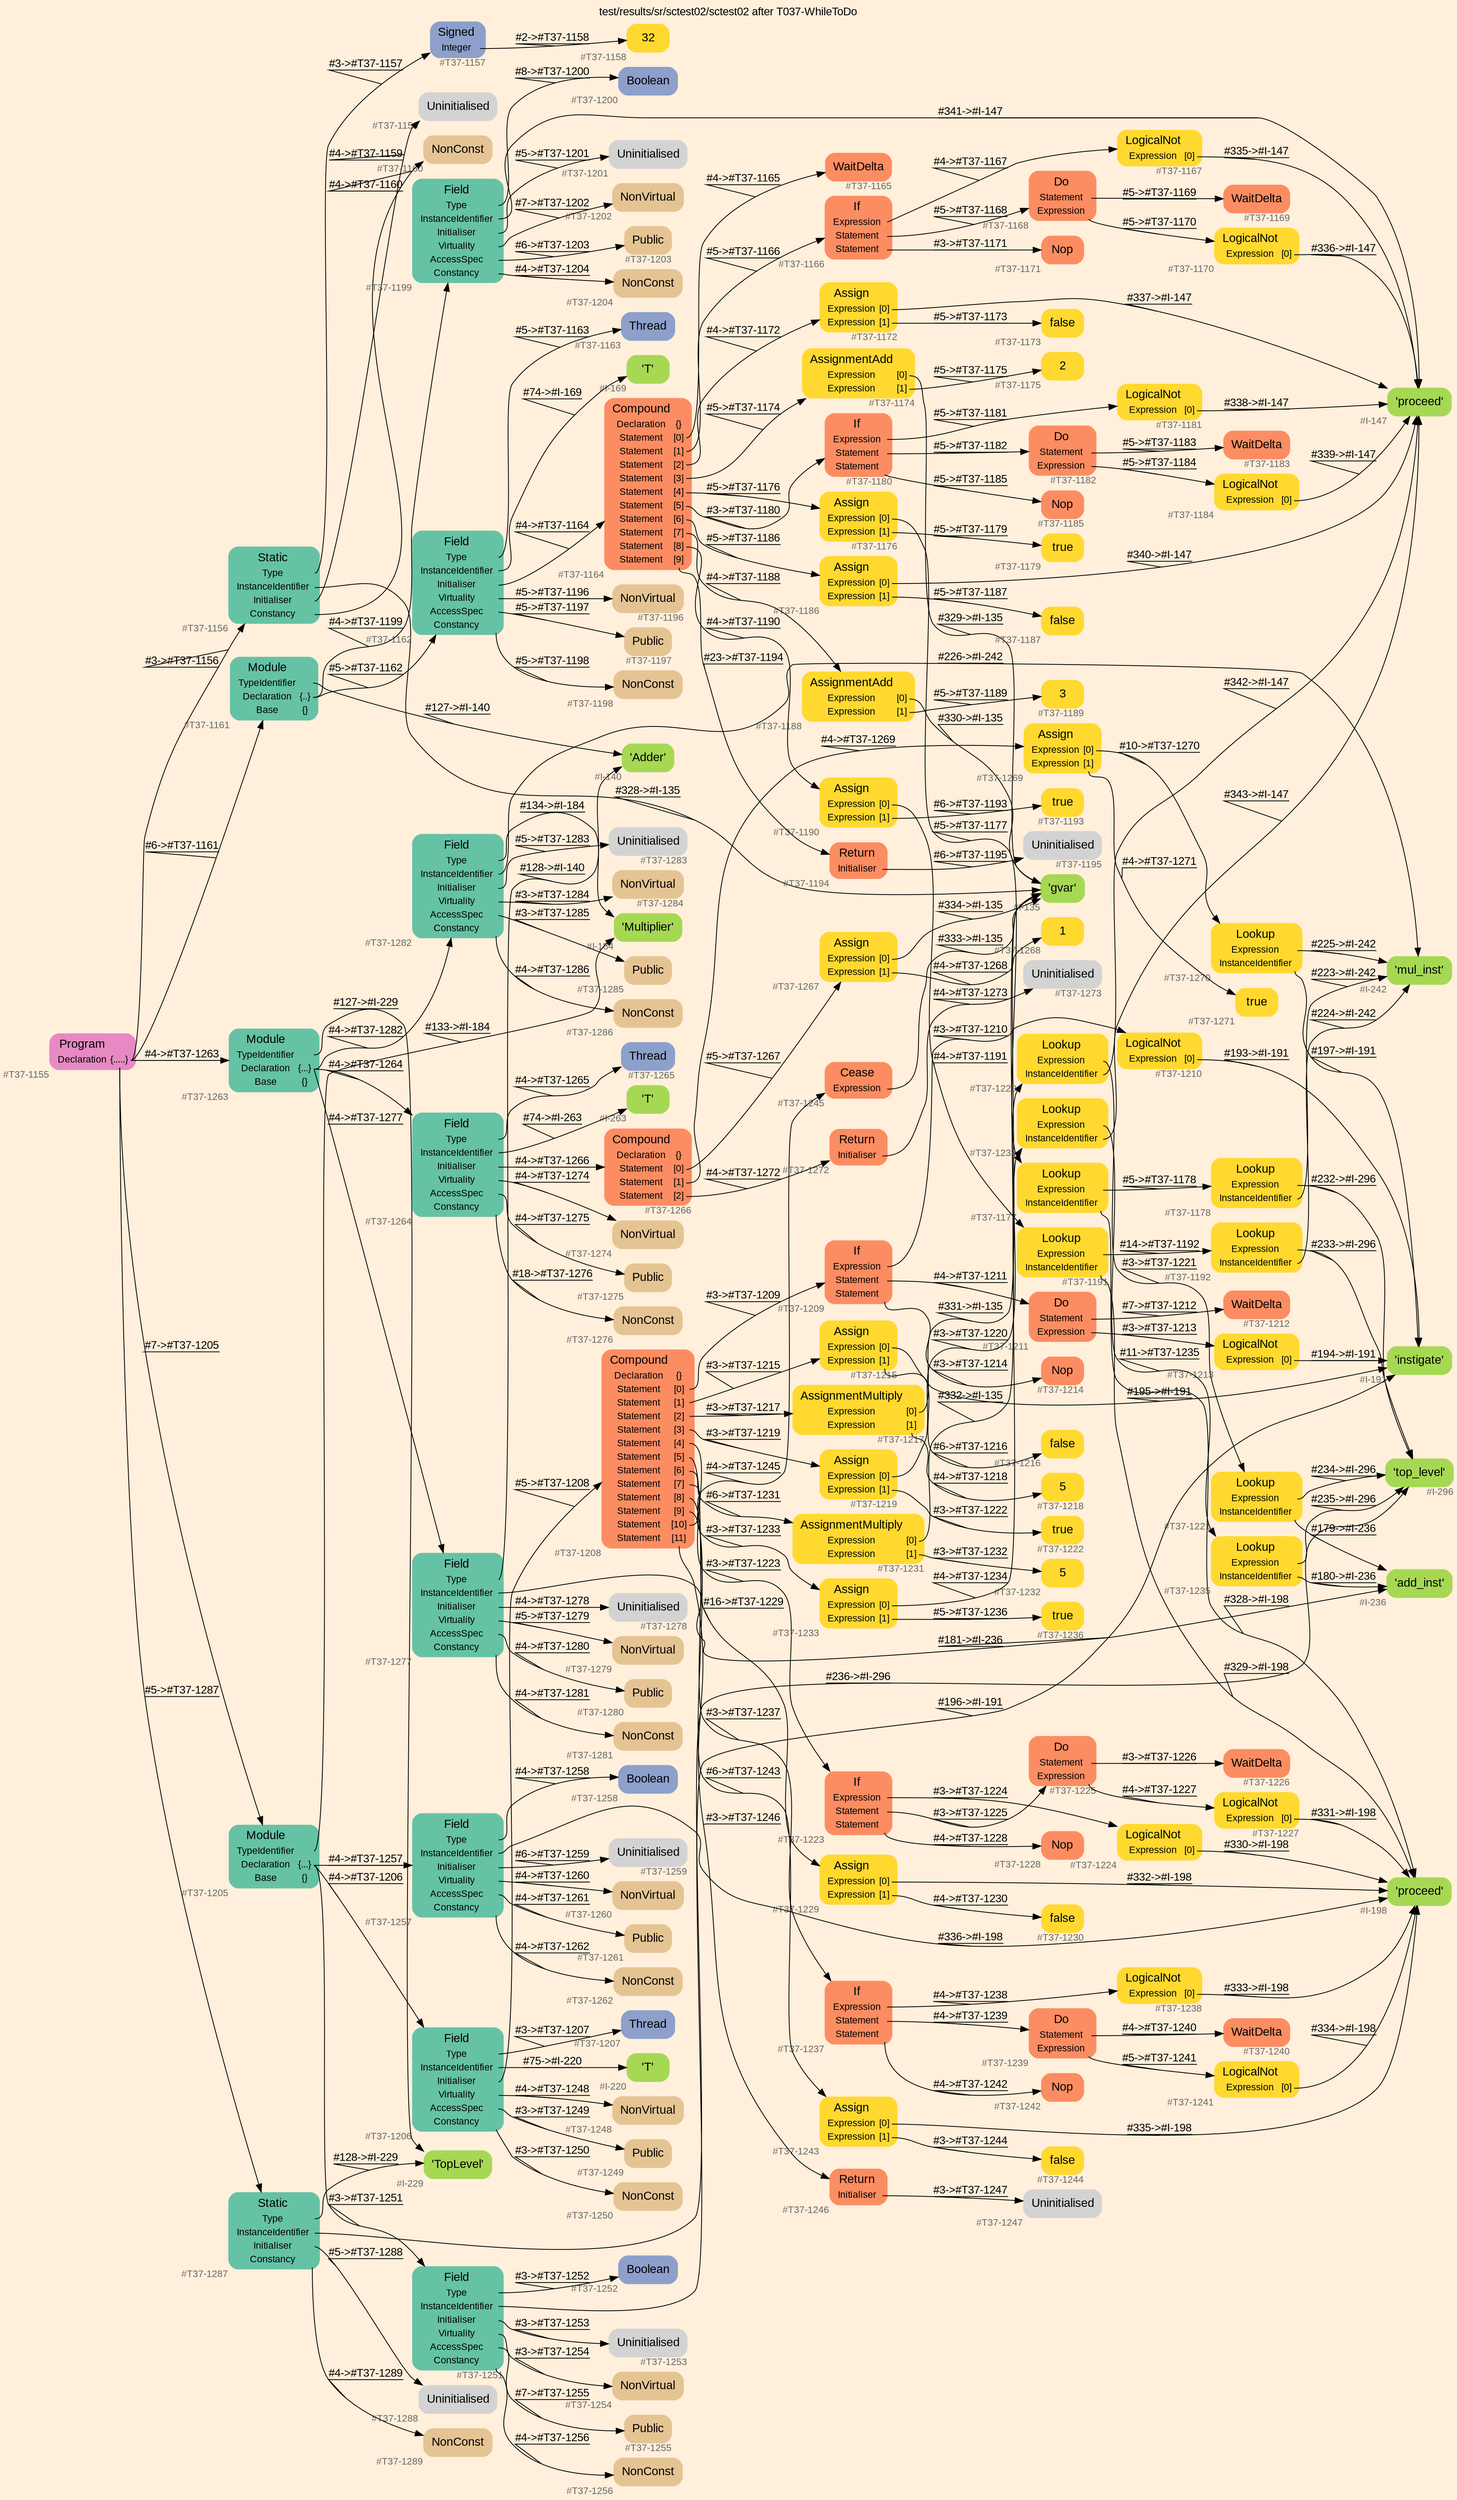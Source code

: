 digraph "test/results/sr/sctest02/sctest02 after T037-WhileToDo" {
label = "test/results/sr/sctest02/sctest02 after T037-WhileToDo"
labelloc = t
graph [
    rankdir = "LR"
    ranksep = 0.3
    bgcolor = antiquewhite1
    color = black
    fontcolor = black
    fontname = "Arial"
];
node [
    fontname = "Arial"
];
edge [
    fontname = "Arial"
];

// -------------------- node figure --------------------
// -------- block #T37-1155 ----------
"#T37-1155" [
    fillcolor = "/set28/4"
    xlabel = "#T37-1155"
    fontsize = "12"
    fontcolor = grey40
    shape = "plaintext"
    label = <<TABLE BORDER="0" CELLBORDER="0" CELLSPACING="0">
     <TR><TD><FONT COLOR="black" POINT-SIZE="15">Program</FONT></TD></TR>
     <TR><TD><FONT COLOR="black" POINT-SIZE="12">Declaration</FONT></TD><TD PORT="port0"><FONT COLOR="black" POINT-SIZE="12">{.....}</FONT></TD></TR>
    </TABLE>>
    style = "rounded,filled"
];

// -------- block #T37-1156 ----------
"#T37-1156" [
    fillcolor = "/set28/1"
    xlabel = "#T37-1156"
    fontsize = "12"
    fontcolor = grey40
    shape = "plaintext"
    label = <<TABLE BORDER="0" CELLBORDER="0" CELLSPACING="0">
     <TR><TD><FONT COLOR="black" POINT-SIZE="15">Static</FONT></TD></TR>
     <TR><TD><FONT COLOR="black" POINT-SIZE="12">Type</FONT></TD><TD PORT="port0"></TD></TR>
     <TR><TD><FONT COLOR="black" POINT-SIZE="12">InstanceIdentifier</FONT></TD><TD PORT="port1"></TD></TR>
     <TR><TD><FONT COLOR="black" POINT-SIZE="12">Initialiser</FONT></TD><TD PORT="port2"></TD></TR>
     <TR><TD><FONT COLOR="black" POINT-SIZE="12">Constancy</FONT></TD><TD PORT="port3"></TD></TR>
    </TABLE>>
    style = "rounded,filled"
];

// -------- block #T37-1157 ----------
"#T37-1157" [
    fillcolor = "/set28/3"
    xlabel = "#T37-1157"
    fontsize = "12"
    fontcolor = grey40
    shape = "plaintext"
    label = <<TABLE BORDER="0" CELLBORDER="0" CELLSPACING="0">
     <TR><TD><FONT COLOR="black" POINT-SIZE="15">Signed</FONT></TD></TR>
     <TR><TD><FONT COLOR="black" POINT-SIZE="12">Integer</FONT></TD><TD PORT="port0"></TD></TR>
    </TABLE>>
    style = "rounded,filled"
];

// -------- block #T37-1158 ----------
"#T37-1158" [
    fillcolor = "/set28/6"
    xlabel = "#T37-1158"
    fontsize = "12"
    fontcolor = grey40
    shape = "plaintext"
    label = <<TABLE BORDER="0" CELLBORDER="0" CELLSPACING="0">
     <TR><TD><FONT COLOR="black" POINT-SIZE="15">32</FONT></TD></TR>
    </TABLE>>
    style = "rounded,filled"
];

// -------- block #I-135 ----------
"#I-135" [
    fillcolor = "/set28/5"
    xlabel = "#I-135"
    fontsize = "12"
    fontcolor = grey40
    shape = "plaintext"
    label = <<TABLE BORDER="0" CELLBORDER="0" CELLSPACING="0">
     <TR><TD><FONT COLOR="black" POINT-SIZE="15">'gvar'</FONT></TD></TR>
    </TABLE>>
    style = "rounded,filled"
];

// -------- block #T37-1159 ----------
"#T37-1159" [
    xlabel = "#T37-1159"
    fontsize = "12"
    fontcolor = grey40
    shape = "plaintext"
    label = <<TABLE BORDER="0" CELLBORDER="0" CELLSPACING="0">
     <TR><TD><FONT COLOR="black" POINT-SIZE="15">Uninitialised</FONT></TD></TR>
    </TABLE>>
    style = "rounded,filled"
];

// -------- block #T37-1160 ----------
"#T37-1160" [
    fillcolor = "/set28/7"
    xlabel = "#T37-1160"
    fontsize = "12"
    fontcolor = grey40
    shape = "plaintext"
    label = <<TABLE BORDER="0" CELLBORDER="0" CELLSPACING="0">
     <TR><TD><FONT COLOR="black" POINT-SIZE="15">NonConst</FONT></TD></TR>
    </TABLE>>
    style = "rounded,filled"
];

// -------- block #T37-1161 ----------
"#T37-1161" [
    fillcolor = "/set28/1"
    xlabel = "#T37-1161"
    fontsize = "12"
    fontcolor = grey40
    shape = "plaintext"
    label = <<TABLE BORDER="0" CELLBORDER="0" CELLSPACING="0">
     <TR><TD><FONT COLOR="black" POINT-SIZE="15">Module</FONT></TD></TR>
     <TR><TD><FONT COLOR="black" POINT-SIZE="12">TypeIdentifier</FONT></TD><TD PORT="port0"></TD></TR>
     <TR><TD><FONT COLOR="black" POINT-SIZE="12">Declaration</FONT></TD><TD PORT="port1"><FONT COLOR="black" POINT-SIZE="12">{..}</FONT></TD></TR>
     <TR><TD><FONT COLOR="black" POINT-SIZE="12">Base</FONT></TD><TD PORT="port2"><FONT COLOR="black" POINT-SIZE="12">{}</FONT></TD></TR>
    </TABLE>>
    style = "rounded,filled"
];

// -------- block #I-140 ----------
"#I-140" [
    fillcolor = "/set28/5"
    xlabel = "#I-140"
    fontsize = "12"
    fontcolor = grey40
    shape = "plaintext"
    label = <<TABLE BORDER="0" CELLBORDER="0" CELLSPACING="0">
     <TR><TD><FONT COLOR="black" POINT-SIZE="15">'Adder'</FONT></TD></TR>
    </TABLE>>
    style = "rounded,filled"
];

// -------- block #T37-1162 ----------
"#T37-1162" [
    fillcolor = "/set28/1"
    xlabel = "#T37-1162"
    fontsize = "12"
    fontcolor = grey40
    shape = "plaintext"
    label = <<TABLE BORDER="0" CELLBORDER="0" CELLSPACING="0">
     <TR><TD><FONT COLOR="black" POINT-SIZE="15">Field</FONT></TD></TR>
     <TR><TD><FONT COLOR="black" POINT-SIZE="12">Type</FONT></TD><TD PORT="port0"></TD></TR>
     <TR><TD><FONT COLOR="black" POINT-SIZE="12">InstanceIdentifier</FONT></TD><TD PORT="port1"></TD></TR>
     <TR><TD><FONT COLOR="black" POINT-SIZE="12">Initialiser</FONT></TD><TD PORT="port2"></TD></TR>
     <TR><TD><FONT COLOR="black" POINT-SIZE="12">Virtuality</FONT></TD><TD PORT="port3"></TD></TR>
     <TR><TD><FONT COLOR="black" POINT-SIZE="12">AccessSpec</FONT></TD><TD PORT="port4"></TD></TR>
     <TR><TD><FONT COLOR="black" POINT-SIZE="12">Constancy</FONT></TD><TD PORT="port5"></TD></TR>
    </TABLE>>
    style = "rounded,filled"
];

// -------- block #T37-1163 ----------
"#T37-1163" [
    fillcolor = "/set28/3"
    xlabel = "#T37-1163"
    fontsize = "12"
    fontcolor = grey40
    shape = "plaintext"
    label = <<TABLE BORDER="0" CELLBORDER="0" CELLSPACING="0">
     <TR><TD><FONT COLOR="black" POINT-SIZE="15">Thread</FONT></TD></TR>
    </TABLE>>
    style = "rounded,filled"
];

// -------- block #I-169 ----------
"#I-169" [
    fillcolor = "/set28/5"
    xlabel = "#I-169"
    fontsize = "12"
    fontcolor = grey40
    shape = "plaintext"
    label = <<TABLE BORDER="0" CELLBORDER="0" CELLSPACING="0">
     <TR><TD><FONT COLOR="black" POINT-SIZE="15">'T'</FONT></TD></TR>
    </TABLE>>
    style = "rounded,filled"
];

// -------- block #T37-1164 ----------
"#T37-1164" [
    fillcolor = "/set28/2"
    xlabel = "#T37-1164"
    fontsize = "12"
    fontcolor = grey40
    shape = "plaintext"
    label = <<TABLE BORDER="0" CELLBORDER="0" CELLSPACING="0">
     <TR><TD><FONT COLOR="black" POINT-SIZE="15">Compound</FONT></TD></TR>
     <TR><TD><FONT COLOR="black" POINT-SIZE="12">Declaration</FONT></TD><TD PORT="port0"><FONT COLOR="black" POINT-SIZE="12">{}</FONT></TD></TR>
     <TR><TD><FONT COLOR="black" POINT-SIZE="12">Statement</FONT></TD><TD PORT="port1"><FONT COLOR="black" POINT-SIZE="12">[0]</FONT></TD></TR>
     <TR><TD><FONT COLOR="black" POINT-SIZE="12">Statement</FONT></TD><TD PORT="port2"><FONT COLOR="black" POINT-SIZE="12">[1]</FONT></TD></TR>
     <TR><TD><FONT COLOR="black" POINT-SIZE="12">Statement</FONT></TD><TD PORT="port3"><FONT COLOR="black" POINT-SIZE="12">[2]</FONT></TD></TR>
     <TR><TD><FONT COLOR="black" POINT-SIZE="12">Statement</FONT></TD><TD PORT="port4"><FONT COLOR="black" POINT-SIZE="12">[3]</FONT></TD></TR>
     <TR><TD><FONT COLOR="black" POINT-SIZE="12">Statement</FONT></TD><TD PORT="port5"><FONT COLOR="black" POINT-SIZE="12">[4]</FONT></TD></TR>
     <TR><TD><FONT COLOR="black" POINT-SIZE="12">Statement</FONT></TD><TD PORT="port6"><FONT COLOR="black" POINT-SIZE="12">[5]</FONT></TD></TR>
     <TR><TD><FONT COLOR="black" POINT-SIZE="12">Statement</FONT></TD><TD PORT="port7"><FONT COLOR="black" POINT-SIZE="12">[6]</FONT></TD></TR>
     <TR><TD><FONT COLOR="black" POINT-SIZE="12">Statement</FONT></TD><TD PORT="port8"><FONT COLOR="black" POINT-SIZE="12">[7]</FONT></TD></TR>
     <TR><TD><FONT COLOR="black" POINT-SIZE="12">Statement</FONT></TD><TD PORT="port9"><FONT COLOR="black" POINT-SIZE="12">[8]</FONT></TD></TR>
     <TR><TD><FONT COLOR="black" POINT-SIZE="12">Statement</FONT></TD><TD PORT="port10"><FONT COLOR="black" POINT-SIZE="12">[9]</FONT></TD></TR>
    </TABLE>>
    style = "rounded,filled"
];

// -------- block #T37-1165 ----------
"#T37-1165" [
    fillcolor = "/set28/2"
    xlabel = "#T37-1165"
    fontsize = "12"
    fontcolor = grey40
    shape = "plaintext"
    label = <<TABLE BORDER="0" CELLBORDER="0" CELLSPACING="0">
     <TR><TD><FONT COLOR="black" POINT-SIZE="15">WaitDelta</FONT></TD></TR>
    </TABLE>>
    style = "rounded,filled"
];

// -------- block #T37-1166 ----------
"#T37-1166" [
    fillcolor = "/set28/2"
    xlabel = "#T37-1166"
    fontsize = "12"
    fontcolor = grey40
    shape = "plaintext"
    label = <<TABLE BORDER="0" CELLBORDER="0" CELLSPACING="0">
     <TR><TD><FONT COLOR="black" POINT-SIZE="15">If</FONT></TD></TR>
     <TR><TD><FONT COLOR="black" POINT-SIZE="12">Expression</FONT></TD><TD PORT="port0"></TD></TR>
     <TR><TD><FONT COLOR="black" POINT-SIZE="12">Statement</FONT></TD><TD PORT="port1"></TD></TR>
     <TR><TD><FONT COLOR="black" POINT-SIZE="12">Statement</FONT></TD><TD PORT="port2"></TD></TR>
    </TABLE>>
    style = "rounded,filled"
];

// -------- block #T37-1167 ----------
"#T37-1167" [
    fillcolor = "/set28/6"
    xlabel = "#T37-1167"
    fontsize = "12"
    fontcolor = grey40
    shape = "plaintext"
    label = <<TABLE BORDER="0" CELLBORDER="0" CELLSPACING="0">
     <TR><TD><FONT COLOR="black" POINT-SIZE="15">LogicalNot</FONT></TD></TR>
     <TR><TD><FONT COLOR="black" POINT-SIZE="12">Expression</FONT></TD><TD PORT="port0"><FONT COLOR="black" POINT-SIZE="12">[0]</FONT></TD></TR>
    </TABLE>>
    style = "rounded,filled"
];

// -------- block #I-147 ----------
"#I-147" [
    fillcolor = "/set28/5"
    xlabel = "#I-147"
    fontsize = "12"
    fontcolor = grey40
    shape = "plaintext"
    label = <<TABLE BORDER="0" CELLBORDER="0" CELLSPACING="0">
     <TR><TD><FONT COLOR="black" POINT-SIZE="15">'proceed'</FONT></TD></TR>
    </TABLE>>
    style = "rounded,filled"
];

// -------- block #T37-1168 ----------
"#T37-1168" [
    fillcolor = "/set28/2"
    xlabel = "#T37-1168"
    fontsize = "12"
    fontcolor = grey40
    shape = "plaintext"
    label = <<TABLE BORDER="0" CELLBORDER="0" CELLSPACING="0">
     <TR><TD><FONT COLOR="black" POINT-SIZE="15">Do</FONT></TD></TR>
     <TR><TD><FONT COLOR="black" POINT-SIZE="12">Statement</FONT></TD><TD PORT="port0"></TD></TR>
     <TR><TD><FONT COLOR="black" POINT-SIZE="12">Expression</FONT></TD><TD PORT="port1"></TD></TR>
    </TABLE>>
    style = "rounded,filled"
];

// -------- block #T37-1169 ----------
"#T37-1169" [
    fillcolor = "/set28/2"
    xlabel = "#T37-1169"
    fontsize = "12"
    fontcolor = grey40
    shape = "plaintext"
    label = <<TABLE BORDER="0" CELLBORDER="0" CELLSPACING="0">
     <TR><TD><FONT COLOR="black" POINT-SIZE="15">WaitDelta</FONT></TD></TR>
    </TABLE>>
    style = "rounded,filled"
];

// -------- block #T37-1170 ----------
"#T37-1170" [
    fillcolor = "/set28/6"
    xlabel = "#T37-1170"
    fontsize = "12"
    fontcolor = grey40
    shape = "plaintext"
    label = <<TABLE BORDER="0" CELLBORDER="0" CELLSPACING="0">
     <TR><TD><FONT COLOR="black" POINT-SIZE="15">LogicalNot</FONT></TD></TR>
     <TR><TD><FONT COLOR="black" POINT-SIZE="12">Expression</FONT></TD><TD PORT="port0"><FONT COLOR="black" POINT-SIZE="12">[0]</FONT></TD></TR>
    </TABLE>>
    style = "rounded,filled"
];

// -------- block #T37-1171 ----------
"#T37-1171" [
    fillcolor = "/set28/2"
    xlabel = "#T37-1171"
    fontsize = "12"
    fontcolor = grey40
    shape = "plaintext"
    label = <<TABLE BORDER="0" CELLBORDER="0" CELLSPACING="0">
     <TR><TD><FONT COLOR="black" POINT-SIZE="15">Nop</FONT></TD></TR>
    </TABLE>>
    style = "rounded,filled"
];

// -------- block #T37-1172 ----------
"#T37-1172" [
    fillcolor = "/set28/6"
    xlabel = "#T37-1172"
    fontsize = "12"
    fontcolor = grey40
    shape = "plaintext"
    label = <<TABLE BORDER="0" CELLBORDER="0" CELLSPACING="0">
     <TR><TD><FONT COLOR="black" POINT-SIZE="15">Assign</FONT></TD></TR>
     <TR><TD><FONT COLOR="black" POINT-SIZE="12">Expression</FONT></TD><TD PORT="port0"><FONT COLOR="black" POINT-SIZE="12">[0]</FONT></TD></TR>
     <TR><TD><FONT COLOR="black" POINT-SIZE="12">Expression</FONT></TD><TD PORT="port1"><FONT COLOR="black" POINT-SIZE="12">[1]</FONT></TD></TR>
    </TABLE>>
    style = "rounded,filled"
];

// -------- block #T37-1173 ----------
"#T37-1173" [
    fillcolor = "/set28/6"
    xlabel = "#T37-1173"
    fontsize = "12"
    fontcolor = grey40
    shape = "plaintext"
    label = <<TABLE BORDER="0" CELLBORDER="0" CELLSPACING="0">
     <TR><TD><FONT COLOR="black" POINT-SIZE="15">false</FONT></TD></TR>
    </TABLE>>
    style = "rounded,filled"
];

// -------- block #T37-1174 ----------
"#T37-1174" [
    fillcolor = "/set28/6"
    xlabel = "#T37-1174"
    fontsize = "12"
    fontcolor = grey40
    shape = "plaintext"
    label = <<TABLE BORDER="0" CELLBORDER="0" CELLSPACING="0">
     <TR><TD><FONT COLOR="black" POINT-SIZE="15">AssignmentAdd</FONT></TD></TR>
     <TR><TD><FONT COLOR="black" POINT-SIZE="12">Expression</FONT></TD><TD PORT="port0"><FONT COLOR="black" POINT-SIZE="12">[0]</FONT></TD></TR>
     <TR><TD><FONT COLOR="black" POINT-SIZE="12">Expression</FONT></TD><TD PORT="port1"><FONT COLOR="black" POINT-SIZE="12">[1]</FONT></TD></TR>
    </TABLE>>
    style = "rounded,filled"
];

// -------- block #T37-1175 ----------
"#T37-1175" [
    fillcolor = "/set28/6"
    xlabel = "#T37-1175"
    fontsize = "12"
    fontcolor = grey40
    shape = "plaintext"
    label = <<TABLE BORDER="0" CELLBORDER="0" CELLSPACING="0">
     <TR><TD><FONT COLOR="black" POINT-SIZE="15">2</FONT></TD></TR>
    </TABLE>>
    style = "rounded,filled"
];

// -------- block #T37-1176 ----------
"#T37-1176" [
    fillcolor = "/set28/6"
    xlabel = "#T37-1176"
    fontsize = "12"
    fontcolor = grey40
    shape = "plaintext"
    label = <<TABLE BORDER="0" CELLBORDER="0" CELLSPACING="0">
     <TR><TD><FONT COLOR="black" POINT-SIZE="15">Assign</FONT></TD></TR>
     <TR><TD><FONT COLOR="black" POINT-SIZE="12">Expression</FONT></TD><TD PORT="port0"><FONT COLOR="black" POINT-SIZE="12">[0]</FONT></TD></TR>
     <TR><TD><FONT COLOR="black" POINT-SIZE="12">Expression</FONT></TD><TD PORT="port1"><FONT COLOR="black" POINT-SIZE="12">[1]</FONT></TD></TR>
    </TABLE>>
    style = "rounded,filled"
];

// -------- block #T37-1177 ----------
"#T37-1177" [
    fillcolor = "/set28/6"
    xlabel = "#T37-1177"
    fontsize = "12"
    fontcolor = grey40
    shape = "plaintext"
    label = <<TABLE BORDER="0" CELLBORDER="0" CELLSPACING="0">
     <TR><TD><FONT COLOR="black" POINT-SIZE="15">Lookup</FONT></TD></TR>
     <TR><TD><FONT COLOR="black" POINT-SIZE="12">Expression</FONT></TD><TD PORT="port0"></TD></TR>
     <TR><TD><FONT COLOR="black" POINT-SIZE="12">InstanceIdentifier</FONT></TD><TD PORT="port1"></TD></TR>
    </TABLE>>
    style = "rounded,filled"
];

// -------- block #T37-1178 ----------
"#T37-1178" [
    fillcolor = "/set28/6"
    xlabel = "#T37-1178"
    fontsize = "12"
    fontcolor = grey40
    shape = "plaintext"
    label = <<TABLE BORDER="0" CELLBORDER="0" CELLSPACING="0">
     <TR><TD><FONT COLOR="black" POINT-SIZE="15">Lookup</FONT></TD></TR>
     <TR><TD><FONT COLOR="black" POINT-SIZE="12">Expression</FONT></TD><TD PORT="port0"></TD></TR>
     <TR><TD><FONT COLOR="black" POINT-SIZE="12">InstanceIdentifier</FONT></TD><TD PORT="port1"></TD></TR>
    </TABLE>>
    style = "rounded,filled"
];

// -------- block #I-296 ----------
"#I-296" [
    fillcolor = "/set28/5"
    xlabel = "#I-296"
    fontsize = "12"
    fontcolor = grey40
    shape = "plaintext"
    label = <<TABLE BORDER="0" CELLBORDER="0" CELLSPACING="0">
     <TR><TD><FONT COLOR="black" POINT-SIZE="15">'top_level'</FONT></TD></TR>
    </TABLE>>
    style = "rounded,filled"
];

// -------- block #I-242 ----------
"#I-242" [
    fillcolor = "/set28/5"
    xlabel = "#I-242"
    fontsize = "12"
    fontcolor = grey40
    shape = "plaintext"
    label = <<TABLE BORDER="0" CELLBORDER="0" CELLSPACING="0">
     <TR><TD><FONT COLOR="black" POINT-SIZE="15">'mul_inst'</FONT></TD></TR>
    </TABLE>>
    style = "rounded,filled"
];

// -------- block #I-198 ----------
"#I-198" [
    fillcolor = "/set28/5"
    xlabel = "#I-198"
    fontsize = "12"
    fontcolor = grey40
    shape = "plaintext"
    label = <<TABLE BORDER="0" CELLBORDER="0" CELLSPACING="0">
     <TR><TD><FONT COLOR="black" POINT-SIZE="15">'proceed'</FONT></TD></TR>
    </TABLE>>
    style = "rounded,filled"
];

// -------- block #T37-1179 ----------
"#T37-1179" [
    fillcolor = "/set28/6"
    xlabel = "#T37-1179"
    fontsize = "12"
    fontcolor = grey40
    shape = "plaintext"
    label = <<TABLE BORDER="0" CELLBORDER="0" CELLSPACING="0">
     <TR><TD><FONT COLOR="black" POINT-SIZE="15">true</FONT></TD></TR>
    </TABLE>>
    style = "rounded,filled"
];

// -------- block #T37-1180 ----------
"#T37-1180" [
    fillcolor = "/set28/2"
    xlabel = "#T37-1180"
    fontsize = "12"
    fontcolor = grey40
    shape = "plaintext"
    label = <<TABLE BORDER="0" CELLBORDER="0" CELLSPACING="0">
     <TR><TD><FONT COLOR="black" POINT-SIZE="15">If</FONT></TD></TR>
     <TR><TD><FONT COLOR="black" POINT-SIZE="12">Expression</FONT></TD><TD PORT="port0"></TD></TR>
     <TR><TD><FONT COLOR="black" POINT-SIZE="12">Statement</FONT></TD><TD PORT="port1"></TD></TR>
     <TR><TD><FONT COLOR="black" POINT-SIZE="12">Statement</FONT></TD><TD PORT="port2"></TD></TR>
    </TABLE>>
    style = "rounded,filled"
];

// -------- block #T37-1181 ----------
"#T37-1181" [
    fillcolor = "/set28/6"
    xlabel = "#T37-1181"
    fontsize = "12"
    fontcolor = grey40
    shape = "plaintext"
    label = <<TABLE BORDER="0" CELLBORDER="0" CELLSPACING="0">
     <TR><TD><FONT COLOR="black" POINT-SIZE="15">LogicalNot</FONT></TD></TR>
     <TR><TD><FONT COLOR="black" POINT-SIZE="12">Expression</FONT></TD><TD PORT="port0"><FONT COLOR="black" POINT-SIZE="12">[0]</FONT></TD></TR>
    </TABLE>>
    style = "rounded,filled"
];

// -------- block #T37-1182 ----------
"#T37-1182" [
    fillcolor = "/set28/2"
    xlabel = "#T37-1182"
    fontsize = "12"
    fontcolor = grey40
    shape = "plaintext"
    label = <<TABLE BORDER="0" CELLBORDER="0" CELLSPACING="0">
     <TR><TD><FONT COLOR="black" POINT-SIZE="15">Do</FONT></TD></TR>
     <TR><TD><FONT COLOR="black" POINT-SIZE="12">Statement</FONT></TD><TD PORT="port0"></TD></TR>
     <TR><TD><FONT COLOR="black" POINT-SIZE="12">Expression</FONT></TD><TD PORT="port1"></TD></TR>
    </TABLE>>
    style = "rounded,filled"
];

// -------- block #T37-1183 ----------
"#T37-1183" [
    fillcolor = "/set28/2"
    xlabel = "#T37-1183"
    fontsize = "12"
    fontcolor = grey40
    shape = "plaintext"
    label = <<TABLE BORDER="0" CELLBORDER="0" CELLSPACING="0">
     <TR><TD><FONT COLOR="black" POINT-SIZE="15">WaitDelta</FONT></TD></TR>
    </TABLE>>
    style = "rounded,filled"
];

// -------- block #T37-1184 ----------
"#T37-1184" [
    fillcolor = "/set28/6"
    xlabel = "#T37-1184"
    fontsize = "12"
    fontcolor = grey40
    shape = "plaintext"
    label = <<TABLE BORDER="0" CELLBORDER="0" CELLSPACING="0">
     <TR><TD><FONT COLOR="black" POINT-SIZE="15">LogicalNot</FONT></TD></TR>
     <TR><TD><FONT COLOR="black" POINT-SIZE="12">Expression</FONT></TD><TD PORT="port0"><FONT COLOR="black" POINT-SIZE="12">[0]</FONT></TD></TR>
    </TABLE>>
    style = "rounded,filled"
];

// -------- block #T37-1185 ----------
"#T37-1185" [
    fillcolor = "/set28/2"
    xlabel = "#T37-1185"
    fontsize = "12"
    fontcolor = grey40
    shape = "plaintext"
    label = <<TABLE BORDER="0" CELLBORDER="0" CELLSPACING="0">
     <TR><TD><FONT COLOR="black" POINT-SIZE="15">Nop</FONT></TD></TR>
    </TABLE>>
    style = "rounded,filled"
];

// -------- block #T37-1186 ----------
"#T37-1186" [
    fillcolor = "/set28/6"
    xlabel = "#T37-1186"
    fontsize = "12"
    fontcolor = grey40
    shape = "plaintext"
    label = <<TABLE BORDER="0" CELLBORDER="0" CELLSPACING="0">
     <TR><TD><FONT COLOR="black" POINT-SIZE="15">Assign</FONT></TD></TR>
     <TR><TD><FONT COLOR="black" POINT-SIZE="12">Expression</FONT></TD><TD PORT="port0"><FONT COLOR="black" POINT-SIZE="12">[0]</FONT></TD></TR>
     <TR><TD><FONT COLOR="black" POINT-SIZE="12">Expression</FONT></TD><TD PORT="port1"><FONT COLOR="black" POINT-SIZE="12">[1]</FONT></TD></TR>
    </TABLE>>
    style = "rounded,filled"
];

// -------- block #T37-1187 ----------
"#T37-1187" [
    fillcolor = "/set28/6"
    xlabel = "#T37-1187"
    fontsize = "12"
    fontcolor = grey40
    shape = "plaintext"
    label = <<TABLE BORDER="0" CELLBORDER="0" CELLSPACING="0">
     <TR><TD><FONT COLOR="black" POINT-SIZE="15">false</FONT></TD></TR>
    </TABLE>>
    style = "rounded,filled"
];

// -------- block #T37-1188 ----------
"#T37-1188" [
    fillcolor = "/set28/6"
    xlabel = "#T37-1188"
    fontsize = "12"
    fontcolor = grey40
    shape = "plaintext"
    label = <<TABLE BORDER="0" CELLBORDER="0" CELLSPACING="0">
     <TR><TD><FONT COLOR="black" POINT-SIZE="15">AssignmentAdd</FONT></TD></TR>
     <TR><TD><FONT COLOR="black" POINT-SIZE="12">Expression</FONT></TD><TD PORT="port0"><FONT COLOR="black" POINT-SIZE="12">[0]</FONT></TD></TR>
     <TR><TD><FONT COLOR="black" POINT-SIZE="12">Expression</FONT></TD><TD PORT="port1"><FONT COLOR="black" POINT-SIZE="12">[1]</FONT></TD></TR>
    </TABLE>>
    style = "rounded,filled"
];

// -------- block #T37-1189 ----------
"#T37-1189" [
    fillcolor = "/set28/6"
    xlabel = "#T37-1189"
    fontsize = "12"
    fontcolor = grey40
    shape = "plaintext"
    label = <<TABLE BORDER="0" CELLBORDER="0" CELLSPACING="0">
     <TR><TD><FONT COLOR="black" POINT-SIZE="15">3</FONT></TD></TR>
    </TABLE>>
    style = "rounded,filled"
];

// -------- block #T37-1190 ----------
"#T37-1190" [
    fillcolor = "/set28/6"
    xlabel = "#T37-1190"
    fontsize = "12"
    fontcolor = grey40
    shape = "plaintext"
    label = <<TABLE BORDER="0" CELLBORDER="0" CELLSPACING="0">
     <TR><TD><FONT COLOR="black" POINT-SIZE="15">Assign</FONT></TD></TR>
     <TR><TD><FONT COLOR="black" POINT-SIZE="12">Expression</FONT></TD><TD PORT="port0"><FONT COLOR="black" POINT-SIZE="12">[0]</FONT></TD></TR>
     <TR><TD><FONT COLOR="black" POINT-SIZE="12">Expression</FONT></TD><TD PORT="port1"><FONT COLOR="black" POINT-SIZE="12">[1]</FONT></TD></TR>
    </TABLE>>
    style = "rounded,filled"
];

// -------- block #T37-1191 ----------
"#T37-1191" [
    fillcolor = "/set28/6"
    xlabel = "#T37-1191"
    fontsize = "12"
    fontcolor = grey40
    shape = "plaintext"
    label = <<TABLE BORDER="0" CELLBORDER="0" CELLSPACING="0">
     <TR><TD><FONT COLOR="black" POINT-SIZE="15">Lookup</FONT></TD></TR>
     <TR><TD><FONT COLOR="black" POINT-SIZE="12">Expression</FONT></TD><TD PORT="port0"></TD></TR>
     <TR><TD><FONT COLOR="black" POINT-SIZE="12">InstanceIdentifier</FONT></TD><TD PORT="port1"></TD></TR>
    </TABLE>>
    style = "rounded,filled"
];

// -------- block #T37-1192 ----------
"#T37-1192" [
    fillcolor = "/set28/6"
    xlabel = "#T37-1192"
    fontsize = "12"
    fontcolor = grey40
    shape = "plaintext"
    label = <<TABLE BORDER="0" CELLBORDER="0" CELLSPACING="0">
     <TR><TD><FONT COLOR="black" POINT-SIZE="15">Lookup</FONT></TD></TR>
     <TR><TD><FONT COLOR="black" POINT-SIZE="12">Expression</FONT></TD><TD PORT="port0"></TD></TR>
     <TR><TD><FONT COLOR="black" POINT-SIZE="12">InstanceIdentifier</FONT></TD><TD PORT="port1"></TD></TR>
    </TABLE>>
    style = "rounded,filled"
];

// -------- block #T37-1193 ----------
"#T37-1193" [
    fillcolor = "/set28/6"
    xlabel = "#T37-1193"
    fontsize = "12"
    fontcolor = grey40
    shape = "plaintext"
    label = <<TABLE BORDER="0" CELLBORDER="0" CELLSPACING="0">
     <TR><TD><FONT COLOR="black" POINT-SIZE="15">true</FONT></TD></TR>
    </TABLE>>
    style = "rounded,filled"
];

// -------- block #T37-1194 ----------
"#T37-1194" [
    fillcolor = "/set28/2"
    xlabel = "#T37-1194"
    fontsize = "12"
    fontcolor = grey40
    shape = "plaintext"
    label = <<TABLE BORDER="0" CELLBORDER="0" CELLSPACING="0">
     <TR><TD><FONT COLOR="black" POINT-SIZE="15">Return</FONT></TD></TR>
     <TR><TD><FONT COLOR="black" POINT-SIZE="12">Initialiser</FONT></TD><TD PORT="port0"></TD></TR>
    </TABLE>>
    style = "rounded,filled"
];

// -------- block #T37-1195 ----------
"#T37-1195" [
    xlabel = "#T37-1195"
    fontsize = "12"
    fontcolor = grey40
    shape = "plaintext"
    label = <<TABLE BORDER="0" CELLBORDER="0" CELLSPACING="0">
     <TR><TD><FONT COLOR="black" POINT-SIZE="15">Uninitialised</FONT></TD></TR>
    </TABLE>>
    style = "rounded,filled"
];

// -------- block #T37-1196 ----------
"#T37-1196" [
    fillcolor = "/set28/7"
    xlabel = "#T37-1196"
    fontsize = "12"
    fontcolor = grey40
    shape = "plaintext"
    label = <<TABLE BORDER="0" CELLBORDER="0" CELLSPACING="0">
     <TR><TD><FONT COLOR="black" POINT-SIZE="15">NonVirtual</FONT></TD></TR>
    </TABLE>>
    style = "rounded,filled"
];

// -------- block #T37-1197 ----------
"#T37-1197" [
    fillcolor = "/set28/7"
    xlabel = "#T37-1197"
    fontsize = "12"
    fontcolor = grey40
    shape = "plaintext"
    label = <<TABLE BORDER="0" CELLBORDER="0" CELLSPACING="0">
     <TR><TD><FONT COLOR="black" POINT-SIZE="15">Public</FONT></TD></TR>
    </TABLE>>
    style = "rounded,filled"
];

// -------- block #T37-1198 ----------
"#T37-1198" [
    fillcolor = "/set28/7"
    xlabel = "#T37-1198"
    fontsize = "12"
    fontcolor = grey40
    shape = "plaintext"
    label = <<TABLE BORDER="0" CELLBORDER="0" CELLSPACING="0">
     <TR><TD><FONT COLOR="black" POINT-SIZE="15">NonConst</FONT></TD></TR>
    </TABLE>>
    style = "rounded,filled"
];

// -------- block #T37-1199 ----------
"#T37-1199" [
    fillcolor = "/set28/1"
    xlabel = "#T37-1199"
    fontsize = "12"
    fontcolor = grey40
    shape = "plaintext"
    label = <<TABLE BORDER="0" CELLBORDER="0" CELLSPACING="0">
     <TR><TD><FONT COLOR="black" POINT-SIZE="15">Field</FONT></TD></TR>
     <TR><TD><FONT COLOR="black" POINT-SIZE="12">Type</FONT></TD><TD PORT="port0"></TD></TR>
     <TR><TD><FONT COLOR="black" POINT-SIZE="12">InstanceIdentifier</FONT></TD><TD PORT="port1"></TD></TR>
     <TR><TD><FONT COLOR="black" POINT-SIZE="12">Initialiser</FONT></TD><TD PORT="port2"></TD></TR>
     <TR><TD><FONT COLOR="black" POINT-SIZE="12">Virtuality</FONT></TD><TD PORT="port3"></TD></TR>
     <TR><TD><FONT COLOR="black" POINT-SIZE="12">AccessSpec</FONT></TD><TD PORT="port4"></TD></TR>
     <TR><TD><FONT COLOR="black" POINT-SIZE="12">Constancy</FONT></TD><TD PORT="port5"></TD></TR>
    </TABLE>>
    style = "rounded,filled"
];

// -------- block #T37-1200 ----------
"#T37-1200" [
    fillcolor = "/set28/3"
    xlabel = "#T37-1200"
    fontsize = "12"
    fontcolor = grey40
    shape = "plaintext"
    label = <<TABLE BORDER="0" CELLBORDER="0" CELLSPACING="0">
     <TR><TD><FONT COLOR="black" POINT-SIZE="15">Boolean</FONT></TD></TR>
    </TABLE>>
    style = "rounded,filled"
];

// -------- block #T37-1201 ----------
"#T37-1201" [
    xlabel = "#T37-1201"
    fontsize = "12"
    fontcolor = grey40
    shape = "plaintext"
    label = <<TABLE BORDER="0" CELLBORDER="0" CELLSPACING="0">
     <TR><TD><FONT COLOR="black" POINT-SIZE="15">Uninitialised</FONT></TD></TR>
    </TABLE>>
    style = "rounded,filled"
];

// -------- block #T37-1202 ----------
"#T37-1202" [
    fillcolor = "/set28/7"
    xlabel = "#T37-1202"
    fontsize = "12"
    fontcolor = grey40
    shape = "plaintext"
    label = <<TABLE BORDER="0" CELLBORDER="0" CELLSPACING="0">
     <TR><TD><FONT COLOR="black" POINT-SIZE="15">NonVirtual</FONT></TD></TR>
    </TABLE>>
    style = "rounded,filled"
];

// -------- block #T37-1203 ----------
"#T37-1203" [
    fillcolor = "/set28/7"
    xlabel = "#T37-1203"
    fontsize = "12"
    fontcolor = grey40
    shape = "plaintext"
    label = <<TABLE BORDER="0" CELLBORDER="0" CELLSPACING="0">
     <TR><TD><FONT COLOR="black" POINT-SIZE="15">Public</FONT></TD></TR>
    </TABLE>>
    style = "rounded,filled"
];

// -------- block #T37-1204 ----------
"#T37-1204" [
    fillcolor = "/set28/7"
    xlabel = "#T37-1204"
    fontsize = "12"
    fontcolor = grey40
    shape = "plaintext"
    label = <<TABLE BORDER="0" CELLBORDER="0" CELLSPACING="0">
     <TR><TD><FONT COLOR="black" POINT-SIZE="15">NonConst</FONT></TD></TR>
    </TABLE>>
    style = "rounded,filled"
];

// -------- block #T37-1205 ----------
"#T37-1205" [
    fillcolor = "/set28/1"
    xlabel = "#T37-1205"
    fontsize = "12"
    fontcolor = grey40
    shape = "plaintext"
    label = <<TABLE BORDER="0" CELLBORDER="0" CELLSPACING="0">
     <TR><TD><FONT COLOR="black" POINT-SIZE="15">Module</FONT></TD></TR>
     <TR><TD><FONT COLOR="black" POINT-SIZE="12">TypeIdentifier</FONT></TD><TD PORT="port0"></TD></TR>
     <TR><TD><FONT COLOR="black" POINT-SIZE="12">Declaration</FONT></TD><TD PORT="port1"><FONT COLOR="black" POINT-SIZE="12">{...}</FONT></TD></TR>
     <TR><TD><FONT COLOR="black" POINT-SIZE="12">Base</FONT></TD><TD PORT="port2"><FONT COLOR="black" POINT-SIZE="12">{}</FONT></TD></TR>
    </TABLE>>
    style = "rounded,filled"
];

// -------- block #I-184 ----------
"#I-184" [
    fillcolor = "/set28/5"
    xlabel = "#I-184"
    fontsize = "12"
    fontcolor = grey40
    shape = "plaintext"
    label = <<TABLE BORDER="0" CELLBORDER="0" CELLSPACING="0">
     <TR><TD><FONT COLOR="black" POINT-SIZE="15">'Multiplier'</FONT></TD></TR>
    </TABLE>>
    style = "rounded,filled"
];

// -------- block #T37-1206 ----------
"#T37-1206" [
    fillcolor = "/set28/1"
    xlabel = "#T37-1206"
    fontsize = "12"
    fontcolor = grey40
    shape = "plaintext"
    label = <<TABLE BORDER="0" CELLBORDER="0" CELLSPACING="0">
     <TR><TD><FONT COLOR="black" POINT-SIZE="15">Field</FONT></TD></TR>
     <TR><TD><FONT COLOR="black" POINT-SIZE="12">Type</FONT></TD><TD PORT="port0"></TD></TR>
     <TR><TD><FONT COLOR="black" POINT-SIZE="12">InstanceIdentifier</FONT></TD><TD PORT="port1"></TD></TR>
     <TR><TD><FONT COLOR="black" POINT-SIZE="12">Initialiser</FONT></TD><TD PORT="port2"></TD></TR>
     <TR><TD><FONT COLOR="black" POINT-SIZE="12">Virtuality</FONT></TD><TD PORT="port3"></TD></TR>
     <TR><TD><FONT COLOR="black" POINT-SIZE="12">AccessSpec</FONT></TD><TD PORT="port4"></TD></TR>
     <TR><TD><FONT COLOR="black" POINT-SIZE="12">Constancy</FONT></TD><TD PORT="port5"></TD></TR>
    </TABLE>>
    style = "rounded,filled"
];

// -------- block #T37-1207 ----------
"#T37-1207" [
    fillcolor = "/set28/3"
    xlabel = "#T37-1207"
    fontsize = "12"
    fontcolor = grey40
    shape = "plaintext"
    label = <<TABLE BORDER="0" CELLBORDER="0" CELLSPACING="0">
     <TR><TD><FONT COLOR="black" POINT-SIZE="15">Thread</FONT></TD></TR>
    </TABLE>>
    style = "rounded,filled"
];

// -------- block #I-220 ----------
"#I-220" [
    fillcolor = "/set28/5"
    xlabel = "#I-220"
    fontsize = "12"
    fontcolor = grey40
    shape = "plaintext"
    label = <<TABLE BORDER="0" CELLBORDER="0" CELLSPACING="0">
     <TR><TD><FONT COLOR="black" POINT-SIZE="15">'T'</FONT></TD></TR>
    </TABLE>>
    style = "rounded,filled"
];

// -------- block #T37-1208 ----------
"#T37-1208" [
    fillcolor = "/set28/2"
    xlabel = "#T37-1208"
    fontsize = "12"
    fontcolor = grey40
    shape = "plaintext"
    label = <<TABLE BORDER="0" CELLBORDER="0" CELLSPACING="0">
     <TR><TD><FONT COLOR="black" POINT-SIZE="15">Compound</FONT></TD></TR>
     <TR><TD><FONT COLOR="black" POINT-SIZE="12">Declaration</FONT></TD><TD PORT="port0"><FONT COLOR="black" POINT-SIZE="12">{}</FONT></TD></TR>
     <TR><TD><FONT COLOR="black" POINT-SIZE="12">Statement</FONT></TD><TD PORT="port1"><FONT COLOR="black" POINT-SIZE="12">[0]</FONT></TD></TR>
     <TR><TD><FONT COLOR="black" POINT-SIZE="12">Statement</FONT></TD><TD PORT="port2"><FONT COLOR="black" POINT-SIZE="12">[1]</FONT></TD></TR>
     <TR><TD><FONT COLOR="black" POINT-SIZE="12">Statement</FONT></TD><TD PORT="port3"><FONT COLOR="black" POINT-SIZE="12">[2]</FONT></TD></TR>
     <TR><TD><FONT COLOR="black" POINT-SIZE="12">Statement</FONT></TD><TD PORT="port4"><FONT COLOR="black" POINT-SIZE="12">[3]</FONT></TD></TR>
     <TR><TD><FONT COLOR="black" POINT-SIZE="12">Statement</FONT></TD><TD PORT="port5"><FONT COLOR="black" POINT-SIZE="12">[4]</FONT></TD></TR>
     <TR><TD><FONT COLOR="black" POINT-SIZE="12">Statement</FONT></TD><TD PORT="port6"><FONT COLOR="black" POINT-SIZE="12">[5]</FONT></TD></TR>
     <TR><TD><FONT COLOR="black" POINT-SIZE="12">Statement</FONT></TD><TD PORT="port7"><FONT COLOR="black" POINT-SIZE="12">[6]</FONT></TD></TR>
     <TR><TD><FONT COLOR="black" POINT-SIZE="12">Statement</FONT></TD><TD PORT="port8"><FONT COLOR="black" POINT-SIZE="12">[7]</FONT></TD></TR>
     <TR><TD><FONT COLOR="black" POINT-SIZE="12">Statement</FONT></TD><TD PORT="port9"><FONT COLOR="black" POINT-SIZE="12">[8]</FONT></TD></TR>
     <TR><TD><FONT COLOR="black" POINT-SIZE="12">Statement</FONT></TD><TD PORT="port10"><FONT COLOR="black" POINT-SIZE="12">[9]</FONT></TD></TR>
     <TR><TD><FONT COLOR="black" POINT-SIZE="12">Statement</FONT></TD><TD PORT="port11"><FONT COLOR="black" POINT-SIZE="12">[10]</FONT></TD></TR>
     <TR><TD><FONT COLOR="black" POINT-SIZE="12">Statement</FONT></TD><TD PORT="port12"><FONT COLOR="black" POINT-SIZE="12">[11]</FONT></TD></TR>
    </TABLE>>
    style = "rounded,filled"
];

// -------- block #T37-1209 ----------
"#T37-1209" [
    fillcolor = "/set28/2"
    xlabel = "#T37-1209"
    fontsize = "12"
    fontcolor = grey40
    shape = "plaintext"
    label = <<TABLE BORDER="0" CELLBORDER="0" CELLSPACING="0">
     <TR><TD><FONT COLOR="black" POINT-SIZE="15">If</FONT></TD></TR>
     <TR><TD><FONT COLOR="black" POINT-SIZE="12">Expression</FONT></TD><TD PORT="port0"></TD></TR>
     <TR><TD><FONT COLOR="black" POINT-SIZE="12">Statement</FONT></TD><TD PORT="port1"></TD></TR>
     <TR><TD><FONT COLOR="black" POINT-SIZE="12">Statement</FONT></TD><TD PORT="port2"></TD></TR>
    </TABLE>>
    style = "rounded,filled"
];

// -------- block #T37-1210 ----------
"#T37-1210" [
    fillcolor = "/set28/6"
    xlabel = "#T37-1210"
    fontsize = "12"
    fontcolor = grey40
    shape = "plaintext"
    label = <<TABLE BORDER="0" CELLBORDER="0" CELLSPACING="0">
     <TR><TD><FONT COLOR="black" POINT-SIZE="15">LogicalNot</FONT></TD></TR>
     <TR><TD><FONT COLOR="black" POINT-SIZE="12">Expression</FONT></TD><TD PORT="port0"><FONT COLOR="black" POINT-SIZE="12">[0]</FONT></TD></TR>
    </TABLE>>
    style = "rounded,filled"
];

// -------- block #I-191 ----------
"#I-191" [
    fillcolor = "/set28/5"
    xlabel = "#I-191"
    fontsize = "12"
    fontcolor = grey40
    shape = "plaintext"
    label = <<TABLE BORDER="0" CELLBORDER="0" CELLSPACING="0">
     <TR><TD><FONT COLOR="black" POINT-SIZE="15">'instigate'</FONT></TD></TR>
    </TABLE>>
    style = "rounded,filled"
];

// -------- block #T37-1211 ----------
"#T37-1211" [
    fillcolor = "/set28/2"
    xlabel = "#T37-1211"
    fontsize = "12"
    fontcolor = grey40
    shape = "plaintext"
    label = <<TABLE BORDER="0" CELLBORDER="0" CELLSPACING="0">
     <TR><TD><FONT COLOR="black" POINT-SIZE="15">Do</FONT></TD></TR>
     <TR><TD><FONT COLOR="black" POINT-SIZE="12">Statement</FONT></TD><TD PORT="port0"></TD></TR>
     <TR><TD><FONT COLOR="black" POINT-SIZE="12">Expression</FONT></TD><TD PORT="port1"></TD></TR>
    </TABLE>>
    style = "rounded,filled"
];

// -------- block #T37-1212 ----------
"#T37-1212" [
    fillcolor = "/set28/2"
    xlabel = "#T37-1212"
    fontsize = "12"
    fontcolor = grey40
    shape = "plaintext"
    label = <<TABLE BORDER="0" CELLBORDER="0" CELLSPACING="0">
     <TR><TD><FONT COLOR="black" POINT-SIZE="15">WaitDelta</FONT></TD></TR>
    </TABLE>>
    style = "rounded,filled"
];

// -------- block #T37-1213 ----------
"#T37-1213" [
    fillcolor = "/set28/6"
    xlabel = "#T37-1213"
    fontsize = "12"
    fontcolor = grey40
    shape = "plaintext"
    label = <<TABLE BORDER="0" CELLBORDER="0" CELLSPACING="0">
     <TR><TD><FONT COLOR="black" POINT-SIZE="15">LogicalNot</FONT></TD></TR>
     <TR><TD><FONT COLOR="black" POINT-SIZE="12">Expression</FONT></TD><TD PORT="port0"><FONT COLOR="black" POINT-SIZE="12">[0]</FONT></TD></TR>
    </TABLE>>
    style = "rounded,filled"
];

// -------- block #T37-1214 ----------
"#T37-1214" [
    fillcolor = "/set28/2"
    xlabel = "#T37-1214"
    fontsize = "12"
    fontcolor = grey40
    shape = "plaintext"
    label = <<TABLE BORDER="0" CELLBORDER="0" CELLSPACING="0">
     <TR><TD><FONT COLOR="black" POINT-SIZE="15">Nop</FONT></TD></TR>
    </TABLE>>
    style = "rounded,filled"
];

// -------- block #T37-1215 ----------
"#T37-1215" [
    fillcolor = "/set28/6"
    xlabel = "#T37-1215"
    fontsize = "12"
    fontcolor = grey40
    shape = "plaintext"
    label = <<TABLE BORDER="0" CELLBORDER="0" CELLSPACING="0">
     <TR><TD><FONT COLOR="black" POINT-SIZE="15">Assign</FONT></TD></TR>
     <TR><TD><FONT COLOR="black" POINT-SIZE="12">Expression</FONT></TD><TD PORT="port0"><FONT COLOR="black" POINT-SIZE="12">[0]</FONT></TD></TR>
     <TR><TD><FONT COLOR="black" POINT-SIZE="12">Expression</FONT></TD><TD PORT="port1"><FONT COLOR="black" POINT-SIZE="12">[1]</FONT></TD></TR>
    </TABLE>>
    style = "rounded,filled"
];

// -------- block #T37-1216 ----------
"#T37-1216" [
    fillcolor = "/set28/6"
    xlabel = "#T37-1216"
    fontsize = "12"
    fontcolor = grey40
    shape = "plaintext"
    label = <<TABLE BORDER="0" CELLBORDER="0" CELLSPACING="0">
     <TR><TD><FONT COLOR="black" POINT-SIZE="15">false</FONT></TD></TR>
    </TABLE>>
    style = "rounded,filled"
];

// -------- block #T37-1217 ----------
"#T37-1217" [
    fillcolor = "/set28/6"
    xlabel = "#T37-1217"
    fontsize = "12"
    fontcolor = grey40
    shape = "plaintext"
    label = <<TABLE BORDER="0" CELLBORDER="0" CELLSPACING="0">
     <TR><TD><FONT COLOR="black" POINT-SIZE="15">AssignmentMultiply</FONT></TD></TR>
     <TR><TD><FONT COLOR="black" POINT-SIZE="12">Expression</FONT></TD><TD PORT="port0"><FONT COLOR="black" POINT-SIZE="12">[0]</FONT></TD></TR>
     <TR><TD><FONT COLOR="black" POINT-SIZE="12">Expression</FONT></TD><TD PORT="port1"><FONT COLOR="black" POINT-SIZE="12">[1]</FONT></TD></TR>
    </TABLE>>
    style = "rounded,filled"
];

// -------- block #T37-1218 ----------
"#T37-1218" [
    fillcolor = "/set28/6"
    xlabel = "#T37-1218"
    fontsize = "12"
    fontcolor = grey40
    shape = "plaintext"
    label = <<TABLE BORDER="0" CELLBORDER="0" CELLSPACING="0">
     <TR><TD><FONT COLOR="black" POINT-SIZE="15">5</FONT></TD></TR>
    </TABLE>>
    style = "rounded,filled"
];

// -------- block #T37-1219 ----------
"#T37-1219" [
    fillcolor = "/set28/6"
    xlabel = "#T37-1219"
    fontsize = "12"
    fontcolor = grey40
    shape = "plaintext"
    label = <<TABLE BORDER="0" CELLBORDER="0" CELLSPACING="0">
     <TR><TD><FONT COLOR="black" POINT-SIZE="15">Assign</FONT></TD></TR>
     <TR><TD><FONT COLOR="black" POINT-SIZE="12">Expression</FONT></TD><TD PORT="port0"><FONT COLOR="black" POINT-SIZE="12">[0]</FONT></TD></TR>
     <TR><TD><FONT COLOR="black" POINT-SIZE="12">Expression</FONT></TD><TD PORT="port1"><FONT COLOR="black" POINT-SIZE="12">[1]</FONT></TD></TR>
    </TABLE>>
    style = "rounded,filled"
];

// -------- block #T37-1220 ----------
"#T37-1220" [
    fillcolor = "/set28/6"
    xlabel = "#T37-1220"
    fontsize = "12"
    fontcolor = grey40
    shape = "plaintext"
    label = <<TABLE BORDER="0" CELLBORDER="0" CELLSPACING="0">
     <TR><TD><FONT COLOR="black" POINT-SIZE="15">Lookup</FONT></TD></TR>
     <TR><TD><FONT COLOR="black" POINT-SIZE="12">Expression</FONT></TD><TD PORT="port0"></TD></TR>
     <TR><TD><FONT COLOR="black" POINT-SIZE="12">InstanceIdentifier</FONT></TD><TD PORT="port1"></TD></TR>
    </TABLE>>
    style = "rounded,filled"
];

// -------- block #T37-1221 ----------
"#T37-1221" [
    fillcolor = "/set28/6"
    xlabel = "#T37-1221"
    fontsize = "12"
    fontcolor = grey40
    shape = "plaintext"
    label = <<TABLE BORDER="0" CELLBORDER="0" CELLSPACING="0">
     <TR><TD><FONT COLOR="black" POINT-SIZE="15">Lookup</FONT></TD></TR>
     <TR><TD><FONT COLOR="black" POINT-SIZE="12">Expression</FONT></TD><TD PORT="port0"></TD></TR>
     <TR><TD><FONT COLOR="black" POINT-SIZE="12">InstanceIdentifier</FONT></TD><TD PORT="port1"></TD></TR>
    </TABLE>>
    style = "rounded,filled"
];

// -------- block #I-236 ----------
"#I-236" [
    fillcolor = "/set28/5"
    xlabel = "#I-236"
    fontsize = "12"
    fontcolor = grey40
    shape = "plaintext"
    label = <<TABLE BORDER="0" CELLBORDER="0" CELLSPACING="0">
     <TR><TD><FONT COLOR="black" POINT-SIZE="15">'add_inst'</FONT></TD></TR>
    </TABLE>>
    style = "rounded,filled"
];

// -------- block #T37-1222 ----------
"#T37-1222" [
    fillcolor = "/set28/6"
    xlabel = "#T37-1222"
    fontsize = "12"
    fontcolor = grey40
    shape = "plaintext"
    label = <<TABLE BORDER="0" CELLBORDER="0" CELLSPACING="0">
     <TR><TD><FONT COLOR="black" POINT-SIZE="15">true</FONT></TD></TR>
    </TABLE>>
    style = "rounded,filled"
];

// -------- block #T37-1223 ----------
"#T37-1223" [
    fillcolor = "/set28/2"
    xlabel = "#T37-1223"
    fontsize = "12"
    fontcolor = grey40
    shape = "plaintext"
    label = <<TABLE BORDER="0" CELLBORDER="0" CELLSPACING="0">
     <TR><TD><FONT COLOR="black" POINT-SIZE="15">If</FONT></TD></TR>
     <TR><TD><FONT COLOR="black" POINT-SIZE="12">Expression</FONT></TD><TD PORT="port0"></TD></TR>
     <TR><TD><FONT COLOR="black" POINT-SIZE="12">Statement</FONT></TD><TD PORT="port1"></TD></TR>
     <TR><TD><FONT COLOR="black" POINT-SIZE="12">Statement</FONT></TD><TD PORT="port2"></TD></TR>
    </TABLE>>
    style = "rounded,filled"
];

// -------- block #T37-1224 ----------
"#T37-1224" [
    fillcolor = "/set28/6"
    xlabel = "#T37-1224"
    fontsize = "12"
    fontcolor = grey40
    shape = "plaintext"
    label = <<TABLE BORDER="0" CELLBORDER="0" CELLSPACING="0">
     <TR><TD><FONT COLOR="black" POINT-SIZE="15">LogicalNot</FONT></TD></TR>
     <TR><TD><FONT COLOR="black" POINT-SIZE="12">Expression</FONT></TD><TD PORT="port0"><FONT COLOR="black" POINT-SIZE="12">[0]</FONT></TD></TR>
    </TABLE>>
    style = "rounded,filled"
];

// -------- block #T37-1225 ----------
"#T37-1225" [
    fillcolor = "/set28/2"
    xlabel = "#T37-1225"
    fontsize = "12"
    fontcolor = grey40
    shape = "plaintext"
    label = <<TABLE BORDER="0" CELLBORDER="0" CELLSPACING="0">
     <TR><TD><FONT COLOR="black" POINT-SIZE="15">Do</FONT></TD></TR>
     <TR><TD><FONT COLOR="black" POINT-SIZE="12">Statement</FONT></TD><TD PORT="port0"></TD></TR>
     <TR><TD><FONT COLOR="black" POINT-SIZE="12">Expression</FONT></TD><TD PORT="port1"></TD></TR>
    </TABLE>>
    style = "rounded,filled"
];

// -------- block #T37-1226 ----------
"#T37-1226" [
    fillcolor = "/set28/2"
    xlabel = "#T37-1226"
    fontsize = "12"
    fontcolor = grey40
    shape = "plaintext"
    label = <<TABLE BORDER="0" CELLBORDER="0" CELLSPACING="0">
     <TR><TD><FONT COLOR="black" POINT-SIZE="15">WaitDelta</FONT></TD></TR>
    </TABLE>>
    style = "rounded,filled"
];

// -------- block #T37-1227 ----------
"#T37-1227" [
    fillcolor = "/set28/6"
    xlabel = "#T37-1227"
    fontsize = "12"
    fontcolor = grey40
    shape = "plaintext"
    label = <<TABLE BORDER="0" CELLBORDER="0" CELLSPACING="0">
     <TR><TD><FONT COLOR="black" POINT-SIZE="15">LogicalNot</FONT></TD></TR>
     <TR><TD><FONT COLOR="black" POINT-SIZE="12">Expression</FONT></TD><TD PORT="port0"><FONT COLOR="black" POINT-SIZE="12">[0]</FONT></TD></TR>
    </TABLE>>
    style = "rounded,filled"
];

// -------- block #T37-1228 ----------
"#T37-1228" [
    fillcolor = "/set28/2"
    xlabel = "#T37-1228"
    fontsize = "12"
    fontcolor = grey40
    shape = "plaintext"
    label = <<TABLE BORDER="0" CELLBORDER="0" CELLSPACING="0">
     <TR><TD><FONT COLOR="black" POINT-SIZE="15">Nop</FONT></TD></TR>
    </TABLE>>
    style = "rounded,filled"
];

// -------- block #T37-1229 ----------
"#T37-1229" [
    fillcolor = "/set28/6"
    xlabel = "#T37-1229"
    fontsize = "12"
    fontcolor = grey40
    shape = "plaintext"
    label = <<TABLE BORDER="0" CELLBORDER="0" CELLSPACING="0">
     <TR><TD><FONT COLOR="black" POINT-SIZE="15">Assign</FONT></TD></TR>
     <TR><TD><FONT COLOR="black" POINT-SIZE="12">Expression</FONT></TD><TD PORT="port0"><FONT COLOR="black" POINT-SIZE="12">[0]</FONT></TD></TR>
     <TR><TD><FONT COLOR="black" POINT-SIZE="12">Expression</FONT></TD><TD PORT="port1"><FONT COLOR="black" POINT-SIZE="12">[1]</FONT></TD></TR>
    </TABLE>>
    style = "rounded,filled"
];

// -------- block #T37-1230 ----------
"#T37-1230" [
    fillcolor = "/set28/6"
    xlabel = "#T37-1230"
    fontsize = "12"
    fontcolor = grey40
    shape = "plaintext"
    label = <<TABLE BORDER="0" CELLBORDER="0" CELLSPACING="0">
     <TR><TD><FONT COLOR="black" POINT-SIZE="15">false</FONT></TD></TR>
    </TABLE>>
    style = "rounded,filled"
];

// -------- block #T37-1231 ----------
"#T37-1231" [
    fillcolor = "/set28/6"
    xlabel = "#T37-1231"
    fontsize = "12"
    fontcolor = grey40
    shape = "plaintext"
    label = <<TABLE BORDER="0" CELLBORDER="0" CELLSPACING="0">
     <TR><TD><FONT COLOR="black" POINT-SIZE="15">AssignmentMultiply</FONT></TD></TR>
     <TR><TD><FONT COLOR="black" POINT-SIZE="12">Expression</FONT></TD><TD PORT="port0"><FONT COLOR="black" POINT-SIZE="12">[0]</FONT></TD></TR>
     <TR><TD><FONT COLOR="black" POINT-SIZE="12">Expression</FONT></TD><TD PORT="port1"><FONT COLOR="black" POINT-SIZE="12">[1]</FONT></TD></TR>
    </TABLE>>
    style = "rounded,filled"
];

// -------- block #T37-1232 ----------
"#T37-1232" [
    fillcolor = "/set28/6"
    xlabel = "#T37-1232"
    fontsize = "12"
    fontcolor = grey40
    shape = "plaintext"
    label = <<TABLE BORDER="0" CELLBORDER="0" CELLSPACING="0">
     <TR><TD><FONT COLOR="black" POINT-SIZE="15">5</FONT></TD></TR>
    </TABLE>>
    style = "rounded,filled"
];

// -------- block #T37-1233 ----------
"#T37-1233" [
    fillcolor = "/set28/6"
    xlabel = "#T37-1233"
    fontsize = "12"
    fontcolor = grey40
    shape = "plaintext"
    label = <<TABLE BORDER="0" CELLBORDER="0" CELLSPACING="0">
     <TR><TD><FONT COLOR="black" POINT-SIZE="15">Assign</FONT></TD></TR>
     <TR><TD><FONT COLOR="black" POINT-SIZE="12">Expression</FONT></TD><TD PORT="port0"><FONT COLOR="black" POINT-SIZE="12">[0]</FONT></TD></TR>
     <TR><TD><FONT COLOR="black" POINT-SIZE="12">Expression</FONT></TD><TD PORT="port1"><FONT COLOR="black" POINT-SIZE="12">[1]</FONT></TD></TR>
    </TABLE>>
    style = "rounded,filled"
];

// -------- block #T37-1234 ----------
"#T37-1234" [
    fillcolor = "/set28/6"
    xlabel = "#T37-1234"
    fontsize = "12"
    fontcolor = grey40
    shape = "plaintext"
    label = <<TABLE BORDER="0" CELLBORDER="0" CELLSPACING="0">
     <TR><TD><FONT COLOR="black" POINT-SIZE="15">Lookup</FONT></TD></TR>
     <TR><TD><FONT COLOR="black" POINT-SIZE="12">Expression</FONT></TD><TD PORT="port0"></TD></TR>
     <TR><TD><FONT COLOR="black" POINT-SIZE="12">InstanceIdentifier</FONT></TD><TD PORT="port1"></TD></TR>
    </TABLE>>
    style = "rounded,filled"
];

// -------- block #T37-1235 ----------
"#T37-1235" [
    fillcolor = "/set28/6"
    xlabel = "#T37-1235"
    fontsize = "12"
    fontcolor = grey40
    shape = "plaintext"
    label = <<TABLE BORDER="0" CELLBORDER="0" CELLSPACING="0">
     <TR><TD><FONT COLOR="black" POINT-SIZE="15">Lookup</FONT></TD></TR>
     <TR><TD><FONT COLOR="black" POINT-SIZE="12">Expression</FONT></TD><TD PORT="port0"></TD></TR>
     <TR><TD><FONT COLOR="black" POINT-SIZE="12">InstanceIdentifier</FONT></TD><TD PORT="port1"></TD></TR>
    </TABLE>>
    style = "rounded,filled"
];

// -------- block #T37-1236 ----------
"#T37-1236" [
    fillcolor = "/set28/6"
    xlabel = "#T37-1236"
    fontsize = "12"
    fontcolor = grey40
    shape = "plaintext"
    label = <<TABLE BORDER="0" CELLBORDER="0" CELLSPACING="0">
     <TR><TD><FONT COLOR="black" POINT-SIZE="15">true</FONT></TD></TR>
    </TABLE>>
    style = "rounded,filled"
];

// -------- block #T37-1237 ----------
"#T37-1237" [
    fillcolor = "/set28/2"
    xlabel = "#T37-1237"
    fontsize = "12"
    fontcolor = grey40
    shape = "plaintext"
    label = <<TABLE BORDER="0" CELLBORDER="0" CELLSPACING="0">
     <TR><TD><FONT COLOR="black" POINT-SIZE="15">If</FONT></TD></TR>
     <TR><TD><FONT COLOR="black" POINT-SIZE="12">Expression</FONT></TD><TD PORT="port0"></TD></TR>
     <TR><TD><FONT COLOR="black" POINT-SIZE="12">Statement</FONT></TD><TD PORT="port1"></TD></TR>
     <TR><TD><FONT COLOR="black" POINT-SIZE="12">Statement</FONT></TD><TD PORT="port2"></TD></TR>
    </TABLE>>
    style = "rounded,filled"
];

// -------- block #T37-1238 ----------
"#T37-1238" [
    fillcolor = "/set28/6"
    xlabel = "#T37-1238"
    fontsize = "12"
    fontcolor = grey40
    shape = "plaintext"
    label = <<TABLE BORDER="0" CELLBORDER="0" CELLSPACING="0">
     <TR><TD><FONT COLOR="black" POINT-SIZE="15">LogicalNot</FONT></TD></TR>
     <TR><TD><FONT COLOR="black" POINT-SIZE="12">Expression</FONT></TD><TD PORT="port0"><FONT COLOR="black" POINT-SIZE="12">[0]</FONT></TD></TR>
    </TABLE>>
    style = "rounded,filled"
];

// -------- block #T37-1239 ----------
"#T37-1239" [
    fillcolor = "/set28/2"
    xlabel = "#T37-1239"
    fontsize = "12"
    fontcolor = grey40
    shape = "plaintext"
    label = <<TABLE BORDER="0" CELLBORDER="0" CELLSPACING="0">
     <TR><TD><FONT COLOR="black" POINT-SIZE="15">Do</FONT></TD></TR>
     <TR><TD><FONT COLOR="black" POINT-SIZE="12">Statement</FONT></TD><TD PORT="port0"></TD></TR>
     <TR><TD><FONT COLOR="black" POINT-SIZE="12">Expression</FONT></TD><TD PORT="port1"></TD></TR>
    </TABLE>>
    style = "rounded,filled"
];

// -------- block #T37-1240 ----------
"#T37-1240" [
    fillcolor = "/set28/2"
    xlabel = "#T37-1240"
    fontsize = "12"
    fontcolor = grey40
    shape = "plaintext"
    label = <<TABLE BORDER="0" CELLBORDER="0" CELLSPACING="0">
     <TR><TD><FONT COLOR="black" POINT-SIZE="15">WaitDelta</FONT></TD></TR>
    </TABLE>>
    style = "rounded,filled"
];

// -------- block #T37-1241 ----------
"#T37-1241" [
    fillcolor = "/set28/6"
    xlabel = "#T37-1241"
    fontsize = "12"
    fontcolor = grey40
    shape = "plaintext"
    label = <<TABLE BORDER="0" CELLBORDER="0" CELLSPACING="0">
     <TR><TD><FONT COLOR="black" POINT-SIZE="15">LogicalNot</FONT></TD></TR>
     <TR><TD><FONT COLOR="black" POINT-SIZE="12">Expression</FONT></TD><TD PORT="port0"><FONT COLOR="black" POINT-SIZE="12">[0]</FONT></TD></TR>
    </TABLE>>
    style = "rounded,filled"
];

// -------- block #T37-1242 ----------
"#T37-1242" [
    fillcolor = "/set28/2"
    xlabel = "#T37-1242"
    fontsize = "12"
    fontcolor = grey40
    shape = "plaintext"
    label = <<TABLE BORDER="0" CELLBORDER="0" CELLSPACING="0">
     <TR><TD><FONT COLOR="black" POINT-SIZE="15">Nop</FONT></TD></TR>
    </TABLE>>
    style = "rounded,filled"
];

// -------- block #T37-1243 ----------
"#T37-1243" [
    fillcolor = "/set28/6"
    xlabel = "#T37-1243"
    fontsize = "12"
    fontcolor = grey40
    shape = "plaintext"
    label = <<TABLE BORDER="0" CELLBORDER="0" CELLSPACING="0">
     <TR><TD><FONT COLOR="black" POINT-SIZE="15">Assign</FONT></TD></TR>
     <TR><TD><FONT COLOR="black" POINT-SIZE="12">Expression</FONT></TD><TD PORT="port0"><FONT COLOR="black" POINT-SIZE="12">[0]</FONT></TD></TR>
     <TR><TD><FONT COLOR="black" POINT-SIZE="12">Expression</FONT></TD><TD PORT="port1"><FONT COLOR="black" POINT-SIZE="12">[1]</FONT></TD></TR>
    </TABLE>>
    style = "rounded,filled"
];

// -------- block #T37-1244 ----------
"#T37-1244" [
    fillcolor = "/set28/6"
    xlabel = "#T37-1244"
    fontsize = "12"
    fontcolor = grey40
    shape = "plaintext"
    label = <<TABLE BORDER="0" CELLBORDER="0" CELLSPACING="0">
     <TR><TD><FONT COLOR="black" POINT-SIZE="15">false</FONT></TD></TR>
    </TABLE>>
    style = "rounded,filled"
];

// -------- block #T37-1245 ----------
"#T37-1245" [
    fillcolor = "/set28/2"
    xlabel = "#T37-1245"
    fontsize = "12"
    fontcolor = grey40
    shape = "plaintext"
    label = <<TABLE BORDER="0" CELLBORDER="0" CELLSPACING="0">
     <TR><TD><FONT COLOR="black" POINT-SIZE="15">Cease</FONT></TD></TR>
     <TR><TD><FONT COLOR="black" POINT-SIZE="12">Expression</FONT></TD><TD PORT="port0"></TD></TR>
    </TABLE>>
    style = "rounded,filled"
];

// -------- block #T37-1246 ----------
"#T37-1246" [
    fillcolor = "/set28/2"
    xlabel = "#T37-1246"
    fontsize = "12"
    fontcolor = grey40
    shape = "plaintext"
    label = <<TABLE BORDER="0" CELLBORDER="0" CELLSPACING="0">
     <TR><TD><FONT COLOR="black" POINT-SIZE="15">Return</FONT></TD></TR>
     <TR><TD><FONT COLOR="black" POINT-SIZE="12">Initialiser</FONT></TD><TD PORT="port0"></TD></TR>
    </TABLE>>
    style = "rounded,filled"
];

// -------- block #T37-1247 ----------
"#T37-1247" [
    xlabel = "#T37-1247"
    fontsize = "12"
    fontcolor = grey40
    shape = "plaintext"
    label = <<TABLE BORDER="0" CELLBORDER="0" CELLSPACING="0">
     <TR><TD><FONT COLOR="black" POINT-SIZE="15">Uninitialised</FONT></TD></TR>
    </TABLE>>
    style = "rounded,filled"
];

// -------- block #T37-1248 ----------
"#T37-1248" [
    fillcolor = "/set28/7"
    xlabel = "#T37-1248"
    fontsize = "12"
    fontcolor = grey40
    shape = "plaintext"
    label = <<TABLE BORDER="0" CELLBORDER="0" CELLSPACING="0">
     <TR><TD><FONT COLOR="black" POINT-SIZE="15">NonVirtual</FONT></TD></TR>
    </TABLE>>
    style = "rounded,filled"
];

// -------- block #T37-1249 ----------
"#T37-1249" [
    fillcolor = "/set28/7"
    xlabel = "#T37-1249"
    fontsize = "12"
    fontcolor = grey40
    shape = "plaintext"
    label = <<TABLE BORDER="0" CELLBORDER="0" CELLSPACING="0">
     <TR><TD><FONT COLOR="black" POINT-SIZE="15">Public</FONT></TD></TR>
    </TABLE>>
    style = "rounded,filled"
];

// -------- block #T37-1250 ----------
"#T37-1250" [
    fillcolor = "/set28/7"
    xlabel = "#T37-1250"
    fontsize = "12"
    fontcolor = grey40
    shape = "plaintext"
    label = <<TABLE BORDER="0" CELLBORDER="0" CELLSPACING="0">
     <TR><TD><FONT COLOR="black" POINT-SIZE="15">NonConst</FONT></TD></TR>
    </TABLE>>
    style = "rounded,filled"
];

// -------- block #T37-1251 ----------
"#T37-1251" [
    fillcolor = "/set28/1"
    xlabel = "#T37-1251"
    fontsize = "12"
    fontcolor = grey40
    shape = "plaintext"
    label = <<TABLE BORDER="0" CELLBORDER="0" CELLSPACING="0">
     <TR><TD><FONT COLOR="black" POINT-SIZE="15">Field</FONT></TD></TR>
     <TR><TD><FONT COLOR="black" POINT-SIZE="12">Type</FONT></TD><TD PORT="port0"></TD></TR>
     <TR><TD><FONT COLOR="black" POINT-SIZE="12">InstanceIdentifier</FONT></TD><TD PORT="port1"></TD></TR>
     <TR><TD><FONT COLOR="black" POINT-SIZE="12">Initialiser</FONT></TD><TD PORT="port2"></TD></TR>
     <TR><TD><FONT COLOR="black" POINT-SIZE="12">Virtuality</FONT></TD><TD PORT="port3"></TD></TR>
     <TR><TD><FONT COLOR="black" POINT-SIZE="12">AccessSpec</FONT></TD><TD PORT="port4"></TD></TR>
     <TR><TD><FONT COLOR="black" POINT-SIZE="12">Constancy</FONT></TD><TD PORT="port5"></TD></TR>
    </TABLE>>
    style = "rounded,filled"
];

// -------- block #T37-1252 ----------
"#T37-1252" [
    fillcolor = "/set28/3"
    xlabel = "#T37-1252"
    fontsize = "12"
    fontcolor = grey40
    shape = "plaintext"
    label = <<TABLE BORDER="0" CELLBORDER="0" CELLSPACING="0">
     <TR><TD><FONT COLOR="black" POINT-SIZE="15">Boolean</FONT></TD></TR>
    </TABLE>>
    style = "rounded,filled"
];

// -------- block #T37-1253 ----------
"#T37-1253" [
    xlabel = "#T37-1253"
    fontsize = "12"
    fontcolor = grey40
    shape = "plaintext"
    label = <<TABLE BORDER="0" CELLBORDER="0" CELLSPACING="0">
     <TR><TD><FONT COLOR="black" POINT-SIZE="15">Uninitialised</FONT></TD></TR>
    </TABLE>>
    style = "rounded,filled"
];

// -------- block #T37-1254 ----------
"#T37-1254" [
    fillcolor = "/set28/7"
    xlabel = "#T37-1254"
    fontsize = "12"
    fontcolor = grey40
    shape = "plaintext"
    label = <<TABLE BORDER="0" CELLBORDER="0" CELLSPACING="0">
     <TR><TD><FONT COLOR="black" POINT-SIZE="15">NonVirtual</FONT></TD></TR>
    </TABLE>>
    style = "rounded,filled"
];

// -------- block #T37-1255 ----------
"#T37-1255" [
    fillcolor = "/set28/7"
    xlabel = "#T37-1255"
    fontsize = "12"
    fontcolor = grey40
    shape = "plaintext"
    label = <<TABLE BORDER="0" CELLBORDER="0" CELLSPACING="0">
     <TR><TD><FONT COLOR="black" POINT-SIZE="15">Public</FONT></TD></TR>
    </TABLE>>
    style = "rounded,filled"
];

// -------- block #T37-1256 ----------
"#T37-1256" [
    fillcolor = "/set28/7"
    xlabel = "#T37-1256"
    fontsize = "12"
    fontcolor = grey40
    shape = "plaintext"
    label = <<TABLE BORDER="0" CELLBORDER="0" CELLSPACING="0">
     <TR><TD><FONT COLOR="black" POINT-SIZE="15">NonConst</FONT></TD></TR>
    </TABLE>>
    style = "rounded,filled"
];

// -------- block #T37-1257 ----------
"#T37-1257" [
    fillcolor = "/set28/1"
    xlabel = "#T37-1257"
    fontsize = "12"
    fontcolor = grey40
    shape = "plaintext"
    label = <<TABLE BORDER="0" CELLBORDER="0" CELLSPACING="0">
     <TR><TD><FONT COLOR="black" POINT-SIZE="15">Field</FONT></TD></TR>
     <TR><TD><FONT COLOR="black" POINT-SIZE="12">Type</FONT></TD><TD PORT="port0"></TD></TR>
     <TR><TD><FONT COLOR="black" POINT-SIZE="12">InstanceIdentifier</FONT></TD><TD PORT="port1"></TD></TR>
     <TR><TD><FONT COLOR="black" POINT-SIZE="12">Initialiser</FONT></TD><TD PORT="port2"></TD></TR>
     <TR><TD><FONT COLOR="black" POINT-SIZE="12">Virtuality</FONT></TD><TD PORT="port3"></TD></TR>
     <TR><TD><FONT COLOR="black" POINT-SIZE="12">AccessSpec</FONT></TD><TD PORT="port4"></TD></TR>
     <TR><TD><FONT COLOR="black" POINT-SIZE="12">Constancy</FONT></TD><TD PORT="port5"></TD></TR>
    </TABLE>>
    style = "rounded,filled"
];

// -------- block #T37-1258 ----------
"#T37-1258" [
    fillcolor = "/set28/3"
    xlabel = "#T37-1258"
    fontsize = "12"
    fontcolor = grey40
    shape = "plaintext"
    label = <<TABLE BORDER="0" CELLBORDER="0" CELLSPACING="0">
     <TR><TD><FONT COLOR="black" POINT-SIZE="15">Boolean</FONT></TD></TR>
    </TABLE>>
    style = "rounded,filled"
];

// -------- block #T37-1259 ----------
"#T37-1259" [
    xlabel = "#T37-1259"
    fontsize = "12"
    fontcolor = grey40
    shape = "plaintext"
    label = <<TABLE BORDER="0" CELLBORDER="0" CELLSPACING="0">
     <TR><TD><FONT COLOR="black" POINT-SIZE="15">Uninitialised</FONT></TD></TR>
    </TABLE>>
    style = "rounded,filled"
];

// -------- block #T37-1260 ----------
"#T37-1260" [
    fillcolor = "/set28/7"
    xlabel = "#T37-1260"
    fontsize = "12"
    fontcolor = grey40
    shape = "plaintext"
    label = <<TABLE BORDER="0" CELLBORDER="0" CELLSPACING="0">
     <TR><TD><FONT COLOR="black" POINT-SIZE="15">NonVirtual</FONT></TD></TR>
    </TABLE>>
    style = "rounded,filled"
];

// -------- block #T37-1261 ----------
"#T37-1261" [
    fillcolor = "/set28/7"
    xlabel = "#T37-1261"
    fontsize = "12"
    fontcolor = grey40
    shape = "plaintext"
    label = <<TABLE BORDER="0" CELLBORDER="0" CELLSPACING="0">
     <TR><TD><FONT COLOR="black" POINT-SIZE="15">Public</FONT></TD></TR>
    </TABLE>>
    style = "rounded,filled"
];

// -------- block #T37-1262 ----------
"#T37-1262" [
    fillcolor = "/set28/7"
    xlabel = "#T37-1262"
    fontsize = "12"
    fontcolor = grey40
    shape = "plaintext"
    label = <<TABLE BORDER="0" CELLBORDER="0" CELLSPACING="0">
     <TR><TD><FONT COLOR="black" POINT-SIZE="15">NonConst</FONT></TD></TR>
    </TABLE>>
    style = "rounded,filled"
];

// -------- block #T37-1263 ----------
"#T37-1263" [
    fillcolor = "/set28/1"
    xlabel = "#T37-1263"
    fontsize = "12"
    fontcolor = grey40
    shape = "plaintext"
    label = <<TABLE BORDER="0" CELLBORDER="0" CELLSPACING="0">
     <TR><TD><FONT COLOR="black" POINT-SIZE="15">Module</FONT></TD></TR>
     <TR><TD><FONT COLOR="black" POINT-SIZE="12">TypeIdentifier</FONT></TD><TD PORT="port0"></TD></TR>
     <TR><TD><FONT COLOR="black" POINT-SIZE="12">Declaration</FONT></TD><TD PORT="port1"><FONT COLOR="black" POINT-SIZE="12">{...}</FONT></TD></TR>
     <TR><TD><FONT COLOR="black" POINT-SIZE="12">Base</FONT></TD><TD PORT="port2"><FONT COLOR="black" POINT-SIZE="12">{}</FONT></TD></TR>
    </TABLE>>
    style = "rounded,filled"
];

// -------- block #I-229 ----------
"#I-229" [
    fillcolor = "/set28/5"
    xlabel = "#I-229"
    fontsize = "12"
    fontcolor = grey40
    shape = "plaintext"
    label = <<TABLE BORDER="0" CELLBORDER="0" CELLSPACING="0">
     <TR><TD><FONT COLOR="black" POINT-SIZE="15">'TopLevel'</FONT></TD></TR>
    </TABLE>>
    style = "rounded,filled"
];

// -------- block #T37-1264 ----------
"#T37-1264" [
    fillcolor = "/set28/1"
    xlabel = "#T37-1264"
    fontsize = "12"
    fontcolor = grey40
    shape = "plaintext"
    label = <<TABLE BORDER="0" CELLBORDER="0" CELLSPACING="0">
     <TR><TD><FONT COLOR="black" POINT-SIZE="15">Field</FONT></TD></TR>
     <TR><TD><FONT COLOR="black" POINT-SIZE="12">Type</FONT></TD><TD PORT="port0"></TD></TR>
     <TR><TD><FONT COLOR="black" POINT-SIZE="12">InstanceIdentifier</FONT></TD><TD PORT="port1"></TD></TR>
     <TR><TD><FONT COLOR="black" POINT-SIZE="12">Initialiser</FONT></TD><TD PORT="port2"></TD></TR>
     <TR><TD><FONT COLOR="black" POINT-SIZE="12">Virtuality</FONT></TD><TD PORT="port3"></TD></TR>
     <TR><TD><FONT COLOR="black" POINT-SIZE="12">AccessSpec</FONT></TD><TD PORT="port4"></TD></TR>
     <TR><TD><FONT COLOR="black" POINT-SIZE="12">Constancy</FONT></TD><TD PORT="port5"></TD></TR>
    </TABLE>>
    style = "rounded,filled"
];

// -------- block #T37-1265 ----------
"#T37-1265" [
    fillcolor = "/set28/3"
    xlabel = "#T37-1265"
    fontsize = "12"
    fontcolor = grey40
    shape = "plaintext"
    label = <<TABLE BORDER="0" CELLBORDER="0" CELLSPACING="0">
     <TR><TD><FONT COLOR="black" POINT-SIZE="15">Thread</FONT></TD></TR>
    </TABLE>>
    style = "rounded,filled"
];

// -------- block #I-263 ----------
"#I-263" [
    fillcolor = "/set28/5"
    xlabel = "#I-263"
    fontsize = "12"
    fontcolor = grey40
    shape = "plaintext"
    label = <<TABLE BORDER="0" CELLBORDER="0" CELLSPACING="0">
     <TR><TD><FONT COLOR="black" POINT-SIZE="15">'T'</FONT></TD></TR>
    </TABLE>>
    style = "rounded,filled"
];

// -------- block #T37-1266 ----------
"#T37-1266" [
    fillcolor = "/set28/2"
    xlabel = "#T37-1266"
    fontsize = "12"
    fontcolor = grey40
    shape = "plaintext"
    label = <<TABLE BORDER="0" CELLBORDER="0" CELLSPACING="0">
     <TR><TD><FONT COLOR="black" POINT-SIZE="15">Compound</FONT></TD></TR>
     <TR><TD><FONT COLOR="black" POINT-SIZE="12">Declaration</FONT></TD><TD PORT="port0"><FONT COLOR="black" POINT-SIZE="12">{}</FONT></TD></TR>
     <TR><TD><FONT COLOR="black" POINT-SIZE="12">Statement</FONT></TD><TD PORT="port1"><FONT COLOR="black" POINT-SIZE="12">[0]</FONT></TD></TR>
     <TR><TD><FONT COLOR="black" POINT-SIZE="12">Statement</FONT></TD><TD PORT="port2"><FONT COLOR="black" POINT-SIZE="12">[1]</FONT></TD></TR>
     <TR><TD><FONT COLOR="black" POINT-SIZE="12">Statement</FONT></TD><TD PORT="port3"><FONT COLOR="black" POINT-SIZE="12">[2]</FONT></TD></TR>
    </TABLE>>
    style = "rounded,filled"
];

// -------- block #T37-1267 ----------
"#T37-1267" [
    fillcolor = "/set28/6"
    xlabel = "#T37-1267"
    fontsize = "12"
    fontcolor = grey40
    shape = "plaintext"
    label = <<TABLE BORDER="0" CELLBORDER="0" CELLSPACING="0">
     <TR><TD><FONT COLOR="black" POINT-SIZE="15">Assign</FONT></TD></TR>
     <TR><TD><FONT COLOR="black" POINT-SIZE="12">Expression</FONT></TD><TD PORT="port0"><FONT COLOR="black" POINT-SIZE="12">[0]</FONT></TD></TR>
     <TR><TD><FONT COLOR="black" POINT-SIZE="12">Expression</FONT></TD><TD PORT="port1"><FONT COLOR="black" POINT-SIZE="12">[1]</FONT></TD></TR>
    </TABLE>>
    style = "rounded,filled"
];

// -------- block #T37-1268 ----------
"#T37-1268" [
    fillcolor = "/set28/6"
    xlabel = "#T37-1268"
    fontsize = "12"
    fontcolor = grey40
    shape = "plaintext"
    label = <<TABLE BORDER="0" CELLBORDER="0" CELLSPACING="0">
     <TR><TD><FONT COLOR="black" POINT-SIZE="15">1</FONT></TD></TR>
    </TABLE>>
    style = "rounded,filled"
];

// -------- block #T37-1269 ----------
"#T37-1269" [
    fillcolor = "/set28/6"
    xlabel = "#T37-1269"
    fontsize = "12"
    fontcolor = grey40
    shape = "plaintext"
    label = <<TABLE BORDER="0" CELLBORDER="0" CELLSPACING="0">
     <TR><TD><FONT COLOR="black" POINT-SIZE="15">Assign</FONT></TD></TR>
     <TR><TD><FONT COLOR="black" POINT-SIZE="12">Expression</FONT></TD><TD PORT="port0"><FONT COLOR="black" POINT-SIZE="12">[0]</FONT></TD></TR>
     <TR><TD><FONT COLOR="black" POINT-SIZE="12">Expression</FONT></TD><TD PORT="port1"><FONT COLOR="black" POINT-SIZE="12">[1]</FONT></TD></TR>
    </TABLE>>
    style = "rounded,filled"
];

// -------- block #T37-1270 ----------
"#T37-1270" [
    fillcolor = "/set28/6"
    xlabel = "#T37-1270"
    fontsize = "12"
    fontcolor = grey40
    shape = "plaintext"
    label = <<TABLE BORDER="0" CELLBORDER="0" CELLSPACING="0">
     <TR><TD><FONT COLOR="black" POINT-SIZE="15">Lookup</FONT></TD></TR>
     <TR><TD><FONT COLOR="black" POINT-SIZE="12">Expression</FONT></TD><TD PORT="port0"></TD></TR>
     <TR><TD><FONT COLOR="black" POINT-SIZE="12">InstanceIdentifier</FONT></TD><TD PORT="port1"></TD></TR>
    </TABLE>>
    style = "rounded,filled"
];

// -------- block #T37-1271 ----------
"#T37-1271" [
    fillcolor = "/set28/6"
    xlabel = "#T37-1271"
    fontsize = "12"
    fontcolor = grey40
    shape = "plaintext"
    label = <<TABLE BORDER="0" CELLBORDER="0" CELLSPACING="0">
     <TR><TD><FONT COLOR="black" POINT-SIZE="15">true</FONT></TD></TR>
    </TABLE>>
    style = "rounded,filled"
];

// -------- block #T37-1272 ----------
"#T37-1272" [
    fillcolor = "/set28/2"
    xlabel = "#T37-1272"
    fontsize = "12"
    fontcolor = grey40
    shape = "plaintext"
    label = <<TABLE BORDER="0" CELLBORDER="0" CELLSPACING="0">
     <TR><TD><FONT COLOR="black" POINT-SIZE="15">Return</FONT></TD></TR>
     <TR><TD><FONT COLOR="black" POINT-SIZE="12">Initialiser</FONT></TD><TD PORT="port0"></TD></TR>
    </TABLE>>
    style = "rounded,filled"
];

// -------- block #T37-1273 ----------
"#T37-1273" [
    xlabel = "#T37-1273"
    fontsize = "12"
    fontcolor = grey40
    shape = "plaintext"
    label = <<TABLE BORDER="0" CELLBORDER="0" CELLSPACING="0">
     <TR><TD><FONT COLOR="black" POINT-SIZE="15">Uninitialised</FONT></TD></TR>
    </TABLE>>
    style = "rounded,filled"
];

// -------- block #T37-1274 ----------
"#T37-1274" [
    fillcolor = "/set28/7"
    xlabel = "#T37-1274"
    fontsize = "12"
    fontcolor = grey40
    shape = "plaintext"
    label = <<TABLE BORDER="0" CELLBORDER="0" CELLSPACING="0">
     <TR><TD><FONT COLOR="black" POINT-SIZE="15">NonVirtual</FONT></TD></TR>
    </TABLE>>
    style = "rounded,filled"
];

// -------- block #T37-1275 ----------
"#T37-1275" [
    fillcolor = "/set28/7"
    xlabel = "#T37-1275"
    fontsize = "12"
    fontcolor = grey40
    shape = "plaintext"
    label = <<TABLE BORDER="0" CELLBORDER="0" CELLSPACING="0">
     <TR><TD><FONT COLOR="black" POINT-SIZE="15">Public</FONT></TD></TR>
    </TABLE>>
    style = "rounded,filled"
];

// -------- block #T37-1276 ----------
"#T37-1276" [
    fillcolor = "/set28/7"
    xlabel = "#T37-1276"
    fontsize = "12"
    fontcolor = grey40
    shape = "plaintext"
    label = <<TABLE BORDER="0" CELLBORDER="0" CELLSPACING="0">
     <TR><TD><FONT COLOR="black" POINT-SIZE="15">NonConst</FONT></TD></TR>
    </TABLE>>
    style = "rounded,filled"
];

// -------- block #T37-1277 ----------
"#T37-1277" [
    fillcolor = "/set28/1"
    xlabel = "#T37-1277"
    fontsize = "12"
    fontcolor = grey40
    shape = "plaintext"
    label = <<TABLE BORDER="0" CELLBORDER="0" CELLSPACING="0">
     <TR><TD><FONT COLOR="black" POINT-SIZE="15">Field</FONT></TD></TR>
     <TR><TD><FONT COLOR="black" POINT-SIZE="12">Type</FONT></TD><TD PORT="port0"></TD></TR>
     <TR><TD><FONT COLOR="black" POINT-SIZE="12">InstanceIdentifier</FONT></TD><TD PORT="port1"></TD></TR>
     <TR><TD><FONT COLOR="black" POINT-SIZE="12">Initialiser</FONT></TD><TD PORT="port2"></TD></TR>
     <TR><TD><FONT COLOR="black" POINT-SIZE="12">Virtuality</FONT></TD><TD PORT="port3"></TD></TR>
     <TR><TD><FONT COLOR="black" POINT-SIZE="12">AccessSpec</FONT></TD><TD PORT="port4"></TD></TR>
     <TR><TD><FONT COLOR="black" POINT-SIZE="12">Constancy</FONT></TD><TD PORT="port5"></TD></TR>
    </TABLE>>
    style = "rounded,filled"
];

// -------- block #T37-1278 ----------
"#T37-1278" [
    xlabel = "#T37-1278"
    fontsize = "12"
    fontcolor = grey40
    shape = "plaintext"
    label = <<TABLE BORDER="0" CELLBORDER="0" CELLSPACING="0">
     <TR><TD><FONT COLOR="black" POINT-SIZE="15">Uninitialised</FONT></TD></TR>
    </TABLE>>
    style = "rounded,filled"
];

// -------- block #T37-1279 ----------
"#T37-1279" [
    fillcolor = "/set28/7"
    xlabel = "#T37-1279"
    fontsize = "12"
    fontcolor = grey40
    shape = "plaintext"
    label = <<TABLE BORDER="0" CELLBORDER="0" CELLSPACING="0">
     <TR><TD><FONT COLOR="black" POINT-SIZE="15">NonVirtual</FONT></TD></TR>
    </TABLE>>
    style = "rounded,filled"
];

// -------- block #T37-1280 ----------
"#T37-1280" [
    fillcolor = "/set28/7"
    xlabel = "#T37-1280"
    fontsize = "12"
    fontcolor = grey40
    shape = "plaintext"
    label = <<TABLE BORDER="0" CELLBORDER="0" CELLSPACING="0">
     <TR><TD><FONT COLOR="black" POINT-SIZE="15">Public</FONT></TD></TR>
    </TABLE>>
    style = "rounded,filled"
];

// -------- block #T37-1281 ----------
"#T37-1281" [
    fillcolor = "/set28/7"
    xlabel = "#T37-1281"
    fontsize = "12"
    fontcolor = grey40
    shape = "plaintext"
    label = <<TABLE BORDER="0" CELLBORDER="0" CELLSPACING="0">
     <TR><TD><FONT COLOR="black" POINT-SIZE="15">NonConst</FONT></TD></TR>
    </TABLE>>
    style = "rounded,filled"
];

// -------- block #T37-1282 ----------
"#T37-1282" [
    fillcolor = "/set28/1"
    xlabel = "#T37-1282"
    fontsize = "12"
    fontcolor = grey40
    shape = "plaintext"
    label = <<TABLE BORDER="0" CELLBORDER="0" CELLSPACING="0">
     <TR><TD><FONT COLOR="black" POINT-SIZE="15">Field</FONT></TD></TR>
     <TR><TD><FONT COLOR="black" POINT-SIZE="12">Type</FONT></TD><TD PORT="port0"></TD></TR>
     <TR><TD><FONT COLOR="black" POINT-SIZE="12">InstanceIdentifier</FONT></TD><TD PORT="port1"></TD></TR>
     <TR><TD><FONT COLOR="black" POINT-SIZE="12">Initialiser</FONT></TD><TD PORT="port2"></TD></TR>
     <TR><TD><FONT COLOR="black" POINT-SIZE="12">Virtuality</FONT></TD><TD PORT="port3"></TD></TR>
     <TR><TD><FONT COLOR="black" POINT-SIZE="12">AccessSpec</FONT></TD><TD PORT="port4"></TD></TR>
     <TR><TD><FONT COLOR="black" POINT-SIZE="12">Constancy</FONT></TD><TD PORT="port5"></TD></TR>
    </TABLE>>
    style = "rounded,filled"
];

// -------- block #T37-1283 ----------
"#T37-1283" [
    xlabel = "#T37-1283"
    fontsize = "12"
    fontcolor = grey40
    shape = "plaintext"
    label = <<TABLE BORDER="0" CELLBORDER="0" CELLSPACING="0">
     <TR><TD><FONT COLOR="black" POINT-SIZE="15">Uninitialised</FONT></TD></TR>
    </TABLE>>
    style = "rounded,filled"
];

// -------- block #T37-1284 ----------
"#T37-1284" [
    fillcolor = "/set28/7"
    xlabel = "#T37-1284"
    fontsize = "12"
    fontcolor = grey40
    shape = "plaintext"
    label = <<TABLE BORDER="0" CELLBORDER="0" CELLSPACING="0">
     <TR><TD><FONT COLOR="black" POINT-SIZE="15">NonVirtual</FONT></TD></TR>
    </TABLE>>
    style = "rounded,filled"
];

// -------- block #T37-1285 ----------
"#T37-1285" [
    fillcolor = "/set28/7"
    xlabel = "#T37-1285"
    fontsize = "12"
    fontcolor = grey40
    shape = "plaintext"
    label = <<TABLE BORDER="0" CELLBORDER="0" CELLSPACING="0">
     <TR><TD><FONT COLOR="black" POINT-SIZE="15">Public</FONT></TD></TR>
    </TABLE>>
    style = "rounded,filled"
];

// -------- block #T37-1286 ----------
"#T37-1286" [
    fillcolor = "/set28/7"
    xlabel = "#T37-1286"
    fontsize = "12"
    fontcolor = grey40
    shape = "plaintext"
    label = <<TABLE BORDER="0" CELLBORDER="0" CELLSPACING="0">
     <TR><TD><FONT COLOR="black" POINT-SIZE="15">NonConst</FONT></TD></TR>
    </TABLE>>
    style = "rounded,filled"
];

// -------- block #T37-1287 ----------
"#T37-1287" [
    fillcolor = "/set28/1"
    xlabel = "#T37-1287"
    fontsize = "12"
    fontcolor = grey40
    shape = "plaintext"
    label = <<TABLE BORDER="0" CELLBORDER="0" CELLSPACING="0">
     <TR><TD><FONT COLOR="black" POINT-SIZE="15">Static</FONT></TD></TR>
     <TR><TD><FONT COLOR="black" POINT-SIZE="12">Type</FONT></TD><TD PORT="port0"></TD></TR>
     <TR><TD><FONT COLOR="black" POINT-SIZE="12">InstanceIdentifier</FONT></TD><TD PORT="port1"></TD></TR>
     <TR><TD><FONT COLOR="black" POINT-SIZE="12">Initialiser</FONT></TD><TD PORT="port2"></TD></TR>
     <TR><TD><FONT COLOR="black" POINT-SIZE="12">Constancy</FONT></TD><TD PORT="port3"></TD></TR>
    </TABLE>>
    style = "rounded,filled"
];

// -------- block #T37-1288 ----------
"#T37-1288" [
    xlabel = "#T37-1288"
    fontsize = "12"
    fontcolor = grey40
    shape = "plaintext"
    label = <<TABLE BORDER="0" CELLBORDER="0" CELLSPACING="0">
     <TR><TD><FONT COLOR="black" POINT-SIZE="15">Uninitialised</FONT></TD></TR>
    </TABLE>>
    style = "rounded,filled"
];

// -------- block #T37-1289 ----------
"#T37-1289" [
    fillcolor = "/set28/7"
    xlabel = "#T37-1289"
    fontsize = "12"
    fontcolor = grey40
    shape = "plaintext"
    label = <<TABLE BORDER="0" CELLBORDER="0" CELLSPACING="0">
     <TR><TD><FONT COLOR="black" POINT-SIZE="15">NonConst</FONT></TD></TR>
    </TABLE>>
    style = "rounded,filled"
];

"#T37-1155":port0 -> "#T37-1156" [
    label = "#3-&gt;#T37-1156"
    decorate = true
    color = black
    fontcolor = black
];

"#T37-1155":port0 -> "#T37-1161" [
    label = "#6-&gt;#T37-1161"
    decorate = true
    color = black
    fontcolor = black
];

"#T37-1155":port0 -> "#T37-1205" [
    label = "#7-&gt;#T37-1205"
    decorate = true
    color = black
    fontcolor = black
];

"#T37-1155":port0 -> "#T37-1263" [
    label = "#4-&gt;#T37-1263"
    decorate = true
    color = black
    fontcolor = black
];

"#T37-1155":port0 -> "#T37-1287" [
    label = "#5-&gt;#T37-1287"
    decorate = true
    color = black
    fontcolor = black
];

"#T37-1156":port0 -> "#T37-1157" [
    label = "#3-&gt;#T37-1157"
    decorate = true
    color = black
    fontcolor = black
];

"#T37-1156":port1 -> "#I-135" [
    label = "#328-&gt;#I-135"
    decorate = true
    color = black
    fontcolor = black
];

"#T37-1156":port2 -> "#T37-1159" [
    label = "#4-&gt;#T37-1159"
    decorate = true
    color = black
    fontcolor = black
];

"#T37-1156":port3 -> "#T37-1160" [
    label = "#4-&gt;#T37-1160"
    decorate = true
    color = black
    fontcolor = black
];

"#T37-1157":port0 -> "#T37-1158" [
    label = "#2-&gt;#T37-1158"
    decorate = true
    color = black
    fontcolor = black
];

"#T37-1161":port0 -> "#I-140" [
    label = "#127-&gt;#I-140"
    decorate = true
    color = black
    fontcolor = black
];

"#T37-1161":port1 -> "#T37-1162" [
    label = "#5-&gt;#T37-1162"
    decorate = true
    color = black
    fontcolor = black
];

"#T37-1161":port1 -> "#T37-1199" [
    label = "#4-&gt;#T37-1199"
    decorate = true
    color = black
    fontcolor = black
];

"#T37-1162":port0 -> "#T37-1163" [
    label = "#5-&gt;#T37-1163"
    decorate = true
    color = black
    fontcolor = black
];

"#T37-1162":port1 -> "#I-169" [
    label = "#74-&gt;#I-169"
    decorate = true
    color = black
    fontcolor = black
];

"#T37-1162":port2 -> "#T37-1164" [
    label = "#4-&gt;#T37-1164"
    decorate = true
    color = black
    fontcolor = black
];

"#T37-1162":port3 -> "#T37-1196" [
    label = "#5-&gt;#T37-1196"
    decorate = true
    color = black
    fontcolor = black
];

"#T37-1162":port4 -> "#T37-1197" [
    label = "#5-&gt;#T37-1197"
    decorate = true
    color = black
    fontcolor = black
];

"#T37-1162":port5 -> "#T37-1198" [
    label = "#5-&gt;#T37-1198"
    decorate = true
    color = black
    fontcolor = black
];

"#T37-1164":port1 -> "#T37-1165" [
    label = "#4-&gt;#T37-1165"
    decorate = true
    color = black
    fontcolor = black
];

"#T37-1164":port2 -> "#T37-1166" [
    label = "#5-&gt;#T37-1166"
    decorate = true
    color = black
    fontcolor = black
];

"#T37-1164":port3 -> "#T37-1172" [
    label = "#4-&gt;#T37-1172"
    decorate = true
    color = black
    fontcolor = black
];

"#T37-1164":port4 -> "#T37-1174" [
    label = "#5-&gt;#T37-1174"
    decorate = true
    color = black
    fontcolor = black
];

"#T37-1164":port5 -> "#T37-1176" [
    label = "#5-&gt;#T37-1176"
    decorate = true
    color = black
    fontcolor = black
];

"#T37-1164":port6 -> "#T37-1180" [
    label = "#3-&gt;#T37-1180"
    decorate = true
    color = black
    fontcolor = black
];

"#T37-1164":port7 -> "#T37-1186" [
    label = "#5-&gt;#T37-1186"
    decorate = true
    color = black
    fontcolor = black
];

"#T37-1164":port8 -> "#T37-1188" [
    label = "#4-&gt;#T37-1188"
    decorate = true
    color = black
    fontcolor = black
];

"#T37-1164":port9 -> "#T37-1190" [
    label = "#4-&gt;#T37-1190"
    decorate = true
    color = black
    fontcolor = black
];

"#T37-1164":port10 -> "#T37-1194" [
    label = "#23-&gt;#T37-1194"
    decorate = true
    color = black
    fontcolor = black
];

"#T37-1166":port0 -> "#T37-1167" [
    label = "#4-&gt;#T37-1167"
    decorate = true
    color = black
    fontcolor = black
];

"#T37-1166":port1 -> "#T37-1168" [
    label = "#5-&gt;#T37-1168"
    decorate = true
    color = black
    fontcolor = black
];

"#T37-1166":port2 -> "#T37-1171" [
    label = "#3-&gt;#T37-1171"
    decorate = true
    color = black
    fontcolor = black
];

"#T37-1167":port0 -> "#I-147" [
    label = "#335-&gt;#I-147"
    decorate = true
    color = black
    fontcolor = black
];

"#T37-1168":port0 -> "#T37-1169" [
    label = "#5-&gt;#T37-1169"
    decorate = true
    color = black
    fontcolor = black
];

"#T37-1168":port1 -> "#T37-1170" [
    label = "#5-&gt;#T37-1170"
    decorate = true
    color = black
    fontcolor = black
];

"#T37-1170":port0 -> "#I-147" [
    label = "#336-&gt;#I-147"
    decorate = true
    color = black
    fontcolor = black
];

"#T37-1172":port0 -> "#I-147" [
    label = "#337-&gt;#I-147"
    decorate = true
    color = black
    fontcolor = black
];

"#T37-1172":port1 -> "#T37-1173" [
    label = "#5-&gt;#T37-1173"
    decorate = true
    color = black
    fontcolor = black
];

"#T37-1174":port0 -> "#I-135" [
    label = "#329-&gt;#I-135"
    decorate = true
    color = black
    fontcolor = black
];

"#T37-1174":port1 -> "#T37-1175" [
    label = "#5-&gt;#T37-1175"
    decorate = true
    color = black
    fontcolor = black
];

"#T37-1176":port0 -> "#T37-1177" [
    label = "#5-&gt;#T37-1177"
    decorate = true
    color = black
    fontcolor = black
];

"#T37-1176":port1 -> "#T37-1179" [
    label = "#5-&gt;#T37-1179"
    decorate = true
    color = black
    fontcolor = black
];

"#T37-1177":port0 -> "#T37-1178" [
    label = "#5-&gt;#T37-1178"
    decorate = true
    color = black
    fontcolor = black
];

"#T37-1177":port1 -> "#I-198" [
    label = "#328-&gt;#I-198"
    decorate = true
    color = black
    fontcolor = black
];

"#T37-1178":port0 -> "#I-296" [
    label = "#232-&gt;#I-296"
    decorate = true
    color = black
    fontcolor = black
];

"#T37-1178":port1 -> "#I-242" [
    label = "#223-&gt;#I-242"
    decorate = true
    color = black
    fontcolor = black
];

"#T37-1180":port0 -> "#T37-1181" [
    label = "#5-&gt;#T37-1181"
    decorate = true
    color = black
    fontcolor = black
];

"#T37-1180":port1 -> "#T37-1182" [
    label = "#5-&gt;#T37-1182"
    decorate = true
    color = black
    fontcolor = black
];

"#T37-1180":port2 -> "#T37-1185" [
    label = "#5-&gt;#T37-1185"
    decorate = true
    color = black
    fontcolor = black
];

"#T37-1181":port0 -> "#I-147" [
    label = "#338-&gt;#I-147"
    decorate = true
    color = black
    fontcolor = black
];

"#T37-1182":port0 -> "#T37-1183" [
    label = "#5-&gt;#T37-1183"
    decorate = true
    color = black
    fontcolor = black
];

"#T37-1182":port1 -> "#T37-1184" [
    label = "#5-&gt;#T37-1184"
    decorate = true
    color = black
    fontcolor = black
];

"#T37-1184":port0 -> "#I-147" [
    label = "#339-&gt;#I-147"
    decorate = true
    color = black
    fontcolor = black
];

"#T37-1186":port0 -> "#I-147" [
    label = "#340-&gt;#I-147"
    decorate = true
    color = black
    fontcolor = black
];

"#T37-1186":port1 -> "#T37-1187" [
    label = "#5-&gt;#T37-1187"
    decorate = true
    color = black
    fontcolor = black
];

"#T37-1188":port0 -> "#I-135" [
    label = "#330-&gt;#I-135"
    decorate = true
    color = black
    fontcolor = black
];

"#T37-1188":port1 -> "#T37-1189" [
    label = "#5-&gt;#T37-1189"
    decorate = true
    color = black
    fontcolor = black
];

"#T37-1190":port0 -> "#T37-1191" [
    label = "#4-&gt;#T37-1191"
    decorate = true
    color = black
    fontcolor = black
];

"#T37-1190":port1 -> "#T37-1193" [
    label = "#6-&gt;#T37-1193"
    decorate = true
    color = black
    fontcolor = black
];

"#T37-1191":port0 -> "#T37-1192" [
    label = "#14-&gt;#T37-1192"
    decorate = true
    color = black
    fontcolor = black
];

"#T37-1191":port1 -> "#I-198" [
    label = "#329-&gt;#I-198"
    decorate = true
    color = black
    fontcolor = black
];

"#T37-1192":port0 -> "#I-296" [
    label = "#233-&gt;#I-296"
    decorate = true
    color = black
    fontcolor = black
];

"#T37-1192":port1 -> "#I-242" [
    label = "#224-&gt;#I-242"
    decorate = true
    color = black
    fontcolor = black
];

"#T37-1194":port0 -> "#T37-1195" [
    label = "#6-&gt;#T37-1195"
    decorate = true
    color = black
    fontcolor = black
];

"#T37-1199":port0 -> "#T37-1200" [
    label = "#8-&gt;#T37-1200"
    decorate = true
    color = black
    fontcolor = black
];

"#T37-1199":port1 -> "#I-147" [
    label = "#341-&gt;#I-147"
    decorate = true
    color = black
    fontcolor = black
];

"#T37-1199":port2 -> "#T37-1201" [
    label = "#5-&gt;#T37-1201"
    decorate = true
    color = black
    fontcolor = black
];

"#T37-1199":port3 -> "#T37-1202" [
    label = "#7-&gt;#T37-1202"
    decorate = true
    color = black
    fontcolor = black
];

"#T37-1199":port4 -> "#T37-1203" [
    label = "#6-&gt;#T37-1203"
    decorate = true
    color = black
    fontcolor = black
];

"#T37-1199":port5 -> "#T37-1204" [
    label = "#4-&gt;#T37-1204"
    decorate = true
    color = black
    fontcolor = black
];

"#T37-1205":port0 -> "#I-184" [
    label = "#133-&gt;#I-184"
    decorate = true
    color = black
    fontcolor = black
];

"#T37-1205":port1 -> "#T37-1206" [
    label = "#4-&gt;#T37-1206"
    decorate = true
    color = black
    fontcolor = black
];

"#T37-1205":port1 -> "#T37-1251" [
    label = "#3-&gt;#T37-1251"
    decorate = true
    color = black
    fontcolor = black
];

"#T37-1205":port1 -> "#T37-1257" [
    label = "#4-&gt;#T37-1257"
    decorate = true
    color = black
    fontcolor = black
];

"#T37-1206":port0 -> "#T37-1207" [
    label = "#3-&gt;#T37-1207"
    decorate = true
    color = black
    fontcolor = black
];

"#T37-1206":port1 -> "#I-220" [
    label = "#75-&gt;#I-220"
    decorate = true
    color = black
    fontcolor = black
];

"#T37-1206":port2 -> "#T37-1208" [
    label = "#5-&gt;#T37-1208"
    decorate = true
    color = black
    fontcolor = black
];

"#T37-1206":port3 -> "#T37-1248" [
    label = "#4-&gt;#T37-1248"
    decorate = true
    color = black
    fontcolor = black
];

"#T37-1206":port4 -> "#T37-1249" [
    label = "#3-&gt;#T37-1249"
    decorate = true
    color = black
    fontcolor = black
];

"#T37-1206":port5 -> "#T37-1250" [
    label = "#3-&gt;#T37-1250"
    decorate = true
    color = black
    fontcolor = black
];

"#T37-1208":port1 -> "#T37-1209" [
    label = "#3-&gt;#T37-1209"
    decorate = true
    color = black
    fontcolor = black
];

"#T37-1208":port2 -> "#T37-1215" [
    label = "#3-&gt;#T37-1215"
    decorate = true
    color = black
    fontcolor = black
];

"#T37-1208":port3 -> "#T37-1217" [
    label = "#3-&gt;#T37-1217"
    decorate = true
    color = black
    fontcolor = black
];

"#T37-1208":port4 -> "#T37-1219" [
    label = "#3-&gt;#T37-1219"
    decorate = true
    color = black
    fontcolor = black
];

"#T37-1208":port5 -> "#T37-1223" [
    label = "#3-&gt;#T37-1223"
    decorate = true
    color = black
    fontcolor = black
];

"#T37-1208":port6 -> "#T37-1229" [
    label = "#16-&gt;#T37-1229"
    decorate = true
    color = black
    fontcolor = black
];

"#T37-1208":port7 -> "#T37-1231" [
    label = "#6-&gt;#T37-1231"
    decorate = true
    color = black
    fontcolor = black
];

"#T37-1208":port8 -> "#T37-1233" [
    label = "#3-&gt;#T37-1233"
    decorate = true
    color = black
    fontcolor = black
];

"#T37-1208":port9 -> "#T37-1237" [
    label = "#3-&gt;#T37-1237"
    decorate = true
    color = black
    fontcolor = black
];

"#T37-1208":port10 -> "#T37-1243" [
    label = "#6-&gt;#T37-1243"
    decorate = true
    color = black
    fontcolor = black
];

"#T37-1208":port11 -> "#T37-1245" [
    label = "#4-&gt;#T37-1245"
    decorate = true
    color = black
    fontcolor = black
];

"#T37-1208":port12 -> "#T37-1246" [
    label = "#3-&gt;#T37-1246"
    decorate = true
    color = black
    fontcolor = black
];

"#T37-1209":port0 -> "#T37-1210" [
    label = "#3-&gt;#T37-1210"
    decorate = true
    color = black
    fontcolor = black
];

"#T37-1209":port1 -> "#T37-1211" [
    label = "#4-&gt;#T37-1211"
    decorate = true
    color = black
    fontcolor = black
];

"#T37-1209":port2 -> "#T37-1214" [
    label = "#3-&gt;#T37-1214"
    decorate = true
    color = black
    fontcolor = black
];

"#T37-1210":port0 -> "#I-191" [
    label = "#193-&gt;#I-191"
    decorate = true
    color = black
    fontcolor = black
];

"#T37-1211":port0 -> "#T37-1212" [
    label = "#7-&gt;#T37-1212"
    decorate = true
    color = black
    fontcolor = black
];

"#T37-1211":port1 -> "#T37-1213" [
    label = "#3-&gt;#T37-1213"
    decorate = true
    color = black
    fontcolor = black
];

"#T37-1213":port0 -> "#I-191" [
    label = "#194-&gt;#I-191"
    decorate = true
    color = black
    fontcolor = black
];

"#T37-1215":port0 -> "#I-191" [
    label = "#195-&gt;#I-191"
    decorate = true
    color = black
    fontcolor = black
];

"#T37-1215":port1 -> "#T37-1216" [
    label = "#6-&gt;#T37-1216"
    decorate = true
    color = black
    fontcolor = black
];

"#T37-1217":port0 -> "#I-135" [
    label = "#331-&gt;#I-135"
    decorate = true
    color = black
    fontcolor = black
];

"#T37-1217":port1 -> "#T37-1218" [
    label = "#4-&gt;#T37-1218"
    decorate = true
    color = black
    fontcolor = black
];

"#T37-1219":port0 -> "#T37-1220" [
    label = "#3-&gt;#T37-1220"
    decorate = true
    color = black
    fontcolor = black
];

"#T37-1219":port1 -> "#T37-1222" [
    label = "#3-&gt;#T37-1222"
    decorate = true
    color = black
    fontcolor = black
];

"#T37-1220":port0 -> "#T37-1221" [
    label = "#3-&gt;#T37-1221"
    decorate = true
    color = black
    fontcolor = black
];

"#T37-1220":port1 -> "#I-147" [
    label = "#342-&gt;#I-147"
    decorate = true
    color = black
    fontcolor = black
];

"#T37-1221":port0 -> "#I-296" [
    label = "#234-&gt;#I-296"
    decorate = true
    color = black
    fontcolor = black
];

"#T37-1221":port1 -> "#I-236" [
    label = "#179-&gt;#I-236"
    decorate = true
    color = black
    fontcolor = black
];

"#T37-1223":port0 -> "#T37-1224" [
    label = "#3-&gt;#T37-1224"
    decorate = true
    color = black
    fontcolor = black
];

"#T37-1223":port1 -> "#T37-1225" [
    label = "#3-&gt;#T37-1225"
    decorate = true
    color = black
    fontcolor = black
];

"#T37-1223":port2 -> "#T37-1228" [
    label = "#4-&gt;#T37-1228"
    decorate = true
    color = black
    fontcolor = black
];

"#T37-1224":port0 -> "#I-198" [
    label = "#330-&gt;#I-198"
    decorate = true
    color = black
    fontcolor = black
];

"#T37-1225":port0 -> "#T37-1226" [
    label = "#3-&gt;#T37-1226"
    decorate = true
    color = black
    fontcolor = black
];

"#T37-1225":port1 -> "#T37-1227" [
    label = "#4-&gt;#T37-1227"
    decorate = true
    color = black
    fontcolor = black
];

"#T37-1227":port0 -> "#I-198" [
    label = "#331-&gt;#I-198"
    decorate = true
    color = black
    fontcolor = black
];

"#T37-1229":port0 -> "#I-198" [
    label = "#332-&gt;#I-198"
    decorate = true
    color = black
    fontcolor = black
];

"#T37-1229":port1 -> "#T37-1230" [
    label = "#4-&gt;#T37-1230"
    decorate = true
    color = black
    fontcolor = black
];

"#T37-1231":port0 -> "#I-135" [
    label = "#332-&gt;#I-135"
    decorate = true
    color = black
    fontcolor = black
];

"#T37-1231":port1 -> "#T37-1232" [
    label = "#3-&gt;#T37-1232"
    decorate = true
    color = black
    fontcolor = black
];

"#T37-1233":port0 -> "#T37-1234" [
    label = "#4-&gt;#T37-1234"
    decorate = true
    color = black
    fontcolor = black
];

"#T37-1233":port1 -> "#T37-1236" [
    label = "#5-&gt;#T37-1236"
    decorate = true
    color = black
    fontcolor = black
];

"#T37-1234":port0 -> "#T37-1235" [
    label = "#11-&gt;#T37-1235"
    decorate = true
    color = black
    fontcolor = black
];

"#T37-1234":port1 -> "#I-147" [
    label = "#343-&gt;#I-147"
    decorate = true
    color = black
    fontcolor = black
];

"#T37-1235":port0 -> "#I-296" [
    label = "#235-&gt;#I-296"
    decorate = true
    color = black
    fontcolor = black
];

"#T37-1235":port1 -> "#I-236" [
    label = "#180-&gt;#I-236"
    decorate = true
    color = black
    fontcolor = black
];

"#T37-1237":port0 -> "#T37-1238" [
    label = "#4-&gt;#T37-1238"
    decorate = true
    color = black
    fontcolor = black
];

"#T37-1237":port1 -> "#T37-1239" [
    label = "#4-&gt;#T37-1239"
    decorate = true
    color = black
    fontcolor = black
];

"#T37-1237":port2 -> "#T37-1242" [
    label = "#4-&gt;#T37-1242"
    decorate = true
    color = black
    fontcolor = black
];

"#T37-1238":port0 -> "#I-198" [
    label = "#333-&gt;#I-198"
    decorate = true
    color = black
    fontcolor = black
];

"#T37-1239":port0 -> "#T37-1240" [
    label = "#4-&gt;#T37-1240"
    decorate = true
    color = black
    fontcolor = black
];

"#T37-1239":port1 -> "#T37-1241" [
    label = "#5-&gt;#T37-1241"
    decorate = true
    color = black
    fontcolor = black
];

"#T37-1241":port0 -> "#I-198" [
    label = "#334-&gt;#I-198"
    decorate = true
    color = black
    fontcolor = black
];

"#T37-1243":port0 -> "#I-198" [
    label = "#335-&gt;#I-198"
    decorate = true
    color = black
    fontcolor = black
];

"#T37-1243":port1 -> "#T37-1244" [
    label = "#3-&gt;#T37-1244"
    decorate = true
    color = black
    fontcolor = black
];

"#T37-1245":port0 -> "#I-135" [
    label = "#333-&gt;#I-135"
    decorate = true
    color = black
    fontcolor = black
];

"#T37-1246":port0 -> "#T37-1247" [
    label = "#3-&gt;#T37-1247"
    decorate = true
    color = black
    fontcolor = black
];

"#T37-1251":port0 -> "#T37-1252" [
    label = "#3-&gt;#T37-1252"
    decorate = true
    color = black
    fontcolor = black
];

"#T37-1251":port1 -> "#I-191" [
    label = "#196-&gt;#I-191"
    decorate = true
    color = black
    fontcolor = black
];

"#T37-1251":port2 -> "#T37-1253" [
    label = "#3-&gt;#T37-1253"
    decorate = true
    color = black
    fontcolor = black
];

"#T37-1251":port3 -> "#T37-1254" [
    label = "#3-&gt;#T37-1254"
    decorate = true
    color = black
    fontcolor = black
];

"#T37-1251":port4 -> "#T37-1255" [
    label = "#7-&gt;#T37-1255"
    decorate = true
    color = black
    fontcolor = black
];

"#T37-1251":port5 -> "#T37-1256" [
    label = "#4-&gt;#T37-1256"
    decorate = true
    color = black
    fontcolor = black
];

"#T37-1257":port0 -> "#T37-1258" [
    label = "#4-&gt;#T37-1258"
    decorate = true
    color = black
    fontcolor = black
];

"#T37-1257":port1 -> "#I-198" [
    label = "#336-&gt;#I-198"
    decorate = true
    color = black
    fontcolor = black
];

"#T37-1257":port2 -> "#T37-1259" [
    label = "#6-&gt;#T37-1259"
    decorate = true
    color = black
    fontcolor = black
];

"#T37-1257":port3 -> "#T37-1260" [
    label = "#4-&gt;#T37-1260"
    decorate = true
    color = black
    fontcolor = black
];

"#T37-1257":port4 -> "#T37-1261" [
    label = "#4-&gt;#T37-1261"
    decorate = true
    color = black
    fontcolor = black
];

"#T37-1257":port5 -> "#T37-1262" [
    label = "#4-&gt;#T37-1262"
    decorate = true
    color = black
    fontcolor = black
];

"#T37-1263":port0 -> "#I-229" [
    label = "#127-&gt;#I-229"
    decorate = true
    color = black
    fontcolor = black
];

"#T37-1263":port1 -> "#T37-1264" [
    label = "#4-&gt;#T37-1264"
    decorate = true
    color = black
    fontcolor = black
];

"#T37-1263":port1 -> "#T37-1277" [
    label = "#4-&gt;#T37-1277"
    decorate = true
    color = black
    fontcolor = black
];

"#T37-1263":port1 -> "#T37-1282" [
    label = "#4-&gt;#T37-1282"
    decorate = true
    color = black
    fontcolor = black
];

"#T37-1264":port0 -> "#T37-1265" [
    label = "#4-&gt;#T37-1265"
    decorate = true
    color = black
    fontcolor = black
];

"#T37-1264":port1 -> "#I-263" [
    label = "#74-&gt;#I-263"
    decorate = true
    color = black
    fontcolor = black
];

"#T37-1264":port2 -> "#T37-1266" [
    label = "#4-&gt;#T37-1266"
    decorate = true
    color = black
    fontcolor = black
];

"#T37-1264":port3 -> "#T37-1274" [
    label = "#4-&gt;#T37-1274"
    decorate = true
    color = black
    fontcolor = black
];

"#T37-1264":port4 -> "#T37-1275" [
    label = "#4-&gt;#T37-1275"
    decorate = true
    color = black
    fontcolor = black
];

"#T37-1264":port5 -> "#T37-1276" [
    label = "#18-&gt;#T37-1276"
    decorate = true
    color = black
    fontcolor = black
];

"#T37-1266":port1 -> "#T37-1267" [
    label = "#5-&gt;#T37-1267"
    decorate = true
    color = black
    fontcolor = black
];

"#T37-1266":port2 -> "#T37-1269" [
    label = "#4-&gt;#T37-1269"
    decorate = true
    color = black
    fontcolor = black
];

"#T37-1266":port3 -> "#T37-1272" [
    label = "#4-&gt;#T37-1272"
    decorate = true
    color = black
    fontcolor = black
];

"#T37-1267":port0 -> "#I-135" [
    label = "#334-&gt;#I-135"
    decorate = true
    color = black
    fontcolor = black
];

"#T37-1267":port1 -> "#T37-1268" [
    label = "#4-&gt;#T37-1268"
    decorate = true
    color = black
    fontcolor = black
];

"#T37-1269":port0 -> "#T37-1270" [
    label = "#10-&gt;#T37-1270"
    decorate = true
    color = black
    fontcolor = black
];

"#T37-1269":port1 -> "#T37-1271" [
    label = "#4-&gt;#T37-1271"
    decorate = true
    color = black
    fontcolor = black
];

"#T37-1270":port0 -> "#I-242" [
    label = "#225-&gt;#I-242"
    decorate = true
    color = black
    fontcolor = black
];

"#T37-1270":port1 -> "#I-191" [
    label = "#197-&gt;#I-191"
    decorate = true
    color = black
    fontcolor = black
];

"#T37-1272":port0 -> "#T37-1273" [
    label = "#4-&gt;#T37-1273"
    decorate = true
    color = black
    fontcolor = black
];

"#T37-1277":port0 -> "#I-140" [
    label = "#128-&gt;#I-140"
    decorate = true
    color = black
    fontcolor = black
];

"#T37-1277":port1 -> "#I-236" [
    label = "#181-&gt;#I-236"
    decorate = true
    color = black
    fontcolor = black
];

"#T37-1277":port2 -> "#T37-1278" [
    label = "#4-&gt;#T37-1278"
    decorate = true
    color = black
    fontcolor = black
];

"#T37-1277":port3 -> "#T37-1279" [
    label = "#5-&gt;#T37-1279"
    decorate = true
    color = black
    fontcolor = black
];

"#T37-1277":port4 -> "#T37-1280" [
    label = "#4-&gt;#T37-1280"
    decorate = true
    color = black
    fontcolor = black
];

"#T37-1277":port5 -> "#T37-1281" [
    label = "#4-&gt;#T37-1281"
    decorate = true
    color = black
    fontcolor = black
];

"#T37-1282":port0 -> "#I-184" [
    label = "#134-&gt;#I-184"
    decorate = true
    color = black
    fontcolor = black
];

"#T37-1282":port1 -> "#I-242" [
    label = "#226-&gt;#I-242"
    decorate = true
    color = black
    fontcolor = black
];

"#T37-1282":port2 -> "#T37-1283" [
    label = "#5-&gt;#T37-1283"
    decorate = true
    color = black
    fontcolor = black
];

"#T37-1282":port3 -> "#T37-1284" [
    label = "#3-&gt;#T37-1284"
    decorate = true
    color = black
    fontcolor = black
];

"#T37-1282":port4 -> "#T37-1285" [
    label = "#3-&gt;#T37-1285"
    decorate = true
    color = black
    fontcolor = black
];

"#T37-1282":port5 -> "#T37-1286" [
    label = "#4-&gt;#T37-1286"
    decorate = true
    color = black
    fontcolor = black
];

"#T37-1287":port0 -> "#I-229" [
    label = "#128-&gt;#I-229"
    decorate = true
    color = black
    fontcolor = black
];

"#T37-1287":port1 -> "#I-296" [
    label = "#236-&gt;#I-296"
    decorate = true
    color = black
    fontcolor = black
];

"#T37-1287":port2 -> "#T37-1288" [
    label = "#5-&gt;#T37-1288"
    decorate = true
    color = black
    fontcolor = black
];

"#T37-1287":port3 -> "#T37-1289" [
    label = "#4-&gt;#T37-1289"
    decorate = true
    color = black
    fontcolor = black
];


}
